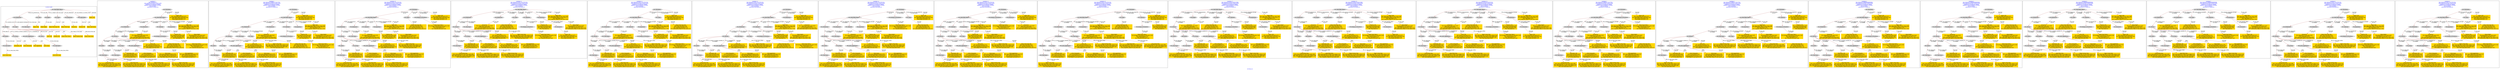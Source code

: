 digraph n0 {
fontcolor="blue"
remincross="true"
label="s02-dma.csv"
subgraph cluster_0 {
label="1-correct model"
n2[style="filled",color="white",fillcolor="lightgray",label="E12_Production1"];
n3[style="filled",color="white",fillcolor="lightgray",label="E21_Person1"];
n4[style="filled",color="white",fillcolor="lightgray",label="E55_Type2"];
n5[style="filled",color="white",fillcolor="lightgray",label="E52_Time-Span3"];
n6[style="filled",color="white",fillcolor="lightgray",label="E69_Death1"];
n7[style="filled",color="white",fillcolor="lightgray",label="E74_Group1"];
n8[style="filled",color="white",fillcolor="lightgray",label="E82_Actor_Appellation1"];
n9[style="filled",color="white",fillcolor="lightgray",label="E67_Birth1"];
n10[shape="plaintext",style="filled",fillcolor="gold",label="Artist URI"];
n11[style="filled",color="white",fillcolor="lightgray",label="E22_Man-Made_Object1"];
n12[style="filled",color="white",fillcolor="lightgray",label="E35_Title1"];
n13[style="filled",color="white",fillcolor="lightgray",label="E30_Right1"];
n14[style="filled",color="white",fillcolor="lightgray",label="E55_Type1"];
n15[style="filled",color="white",fillcolor="lightgray",label="E54_Dimension1"];
n16[style="filled",color="white",fillcolor="lightgray",label="E40_Legal_Body1"];
n17[shape="plaintext",style="filled",fillcolor="gold",label="Object_URI"];
n18[shape="plaintext",style="filled",fillcolor="gold",label="Object Rights"];
n19[shape="plaintext",style="filled",fillcolor="gold",label="Object Title"];
n20[shape="plaintext",style="filled",fillcolor="gold",label="Museum URI"];
n21[shape="plaintext",style="filled",fillcolor="gold",label="Object Link Source"];
n22[style="filled",color="white",fillcolor="lightgray",label="E52_Time-Span1"];
n23[shape="plaintext",style="filled",fillcolor="gold",label="Artist Birth Date"];
n24[style="filled",color="white",fillcolor="lightgray",label="E52_Time-Span2"];
n25[shape="plaintext",style="filled",fillcolor="gold",label="Artist Death Date"];
n26[shape="plaintext",style="filled",fillcolor="gold",label="Object Earliest Date"];
n27[shape="plaintext",style="filled",fillcolor="gold",label="Object Latest Date"];
n28[shape="plaintext",style="filled",fillcolor="gold",label="dimensions"];
n29[shape="plaintext",style="filled",fillcolor="gold",label="Object Work Type URI"];
n30[shape="plaintext",style="filled",fillcolor="gold",label="Object Work Type"];
n31[shape="plaintext",style="filled",fillcolor="gold",label="Medium URI"];
n32[shape="plaintext",style="filled",fillcolor="gold",label="Object Facet Value 1"];
n33[shape="plaintext",style="filled",fillcolor="gold",label="Nationality_URI"];
n34[shape="plaintext",style="filled",fillcolor="gold",label="Artist Nationality"];
n35[shape="plaintext",style="filled",fillcolor="gold",label="Artist Appellation"];
n36[shape="plaintext",style="filled",fillcolor="gold",label="Artist Name"];
}
subgraph cluster_1 {
label="candidate 0\nlink coherence:0.7\nnode coherence:0.6785714285714286\nconfidence:0.5033961921796658\nmapping score:0.4356558735836981\ncost:425.99937\n-precision:0.5-recall:0.44"
n38[style="filled",color="white",fillcolor="lightgray",label="E12_Production1"];
n39[style="filled",color="white",fillcolor="lightgray",label="E21_Person1"];
n40[style="filled",color="white",fillcolor="lightgray",label="E55_Type1"];
n41[style="filled",color="white",fillcolor="lightgray",label="E67_Birth1"];
n42[style="filled",color="white",fillcolor="lightgray",label="E69_Death1"];
n43[style="filled",color="white",fillcolor="lightgray",label="E74_Group1"];
n44[style="filled",color="white",fillcolor="lightgray",label="E82_Actor_Appellation1"];
n45[style="filled",color="white",fillcolor="lightgray",label="E22_Man-Made_Object1"];
n46[style="filled",color="white",fillcolor="lightgray",label="E54_Dimension1"];
n47[style="filled",color="white",fillcolor="lightgray",label="E57_Material1"];
n48[style="filled",color="white",fillcolor="lightgray",label="E8_Acquisition1"];
n49[style="filled",color="white",fillcolor="lightgray",label="E31_Document1"];
n50[style="filled",color="white",fillcolor="lightgray",label="E52_Time-Span1"];
n51[style="filled",color="white",fillcolor="lightgray",label="E52_Time-Span3"];
n52[style="filled",color="white",fillcolor="lightgray",label="E29_Design_or_Procedure1"];
n53[shape="plaintext",style="filled",fillcolor="gold",label="Artist URI\n[E21_Person,classLink,0.537]\n[E31_Document,classLink,0.26]\n[E82_Actor_Appellation,classLink,0.141]\n[E38_Image,classLink,0.062]"];
n54[shape="plaintext",style="filled",fillcolor="gold",label="dimensions\n[E54_Dimension,P3_has_note,0.845]\n[E55_Type,label,0.053]\n[E22_Man-Made_Object,classLink,0.053]\n[E22_Man-Made_Object,P3_has_note,0.049]"];
n55[shape="plaintext",style="filled",fillcolor="gold",label="Object Facet Value 1\n[E29_Design_or_Procedure,P3_has_note,0.346]\n[E57_Material,label,0.272]\n[E55_Type,label,0.213]\n[E57_Material,classLink,0.168]"];
n56[shape="plaintext",style="filled",fillcolor="gold",label="Artist Name\n[E82_Actor_Appellation,label,0.538]\n[E22_Man-Made_Object,classLink,0.16]\n[E8_Acquisition,P3_has_note,0.158]\n[E22_Man-Made_Object,P3_has_note,0.144]"];
n57[shape="plaintext",style="filled",fillcolor="gold",label="Artist Appellation\n[E82_Actor_Appellation,classLink,0.676]\n[E21_Person,classLink,0.181]\n[E31_Document,classLink,0.115]\n[E38_Image,classLink,0.027]"];
n58[shape="plaintext",style="filled",fillcolor="gold",label="Artist Death Date\n[E52_Time-Span,P82b_end_of_the_end,0.488]\n[E52_Time-Span,P82_at_some_time_within,0.319]\n[E52_Time-Span,P82a_begin_of_the_begin,0.107]\n[E52_Time-Span,label,0.087]"];
n59[shape="plaintext",style="filled",fillcolor="gold",label="Object Title\n[E22_Man-Made_Object,P3_has_note,0.306]\n[E73_Information_Object,P3_has_note,0.27]\n[E35_Title,label,0.225]\n[E33_Linguistic_Object,P3_has_note,0.199]"];
n60[shape="plaintext",style="filled",fillcolor="gold",label="Nationality_URI\n[E74_Group,classLink,0.644]\n[E55_Type,classLink,0.214]\n[E57_Material,classLink,0.113]\n[E74_Group,label,0.029]"];
n61[shape="plaintext",style="filled",fillcolor="gold",label="Artist Birth Date\n[E52_Time-Span,P82a_begin_of_the_begin,0.57]\n[E52_Time-Span,P82_at_some_time_within,0.309]\n[E52_Time-Span,P82b_end_of_the_end,0.061]\n[E33_Linguistic_Object,P3_has_note,0.06]"];
n62[shape="plaintext",style="filled",fillcolor="gold",label="Object Work Type URI\n[E55_Type,classLink,0.614]\n[E74_Group,classLink,0.197]\n[E57_Material,classLink,0.179]\n[E73_Information_Object,P3_has_note,0.01]"];
n63[shape="plaintext",style="filled",fillcolor="gold",label="Artist Nationality\n[E74_Group,label,0.543]\n[E74_Group,classLink,0.277]\n[E8_Acquisition,P3_has_note,0.106]\n[E30_Right,P3_has_note,0.074]"];
n64[shape="plaintext",style="filled",fillcolor="gold",label="Medium URI\n[E57_Material,classLink,0.406]\n[E55_Type,classLink,0.395]\n[E74_Group,classLink,0.199]\n[E55_Type,label,0.0]"];
n65[shape="plaintext",style="filled",fillcolor="gold",label="Object_URI\n[E31_Document,classLink,0.427]\n[E22_Man-Made_Object,classLink,0.346]\n[E21_Person,classLink,0.114]\n[E38_Image,classLink,0.113]"];
n66[shape="plaintext",style="filled",fillcolor="gold",label="Object Rights\n[E8_Acquisition,P3_has_note,0.442]\n[E30_Right,P3_has_note,0.337]\n[E22_Man-Made_Object,P3_has_note,0.113]\n[E73_Information_Object,P3_has_note,0.108]"];
n67[shape="plaintext",style="filled",fillcolor="gold",label="Object Earliest Date\n[E52_Time-Span,P82_at_some_time_within,0.34]\n[E52_Time-Span,P82a_begin_of_the_begin,0.313]\n[E52_Time-Span,P82b_end_of_the_end,0.246]\n[E52_Time-Span,label,0.101]"];
n68[shape="plaintext",style="filled",fillcolor="gold",label="Object Latest Date\n[E52_Time-Span,P82_at_some_time_within,0.332]\n[E52_Time-Span,P82a_begin_of_the_begin,0.307]\n[E52_Time-Span,P82b_end_of_the_end,0.268]\n[E52_Time-Span,label,0.093]"];
}
subgraph cluster_2 {
label="candidate 1\nlink coherence:0.6896551724137931\nnode coherence:0.6785714285714286\nconfidence:0.5033961921796658\nmapping score:0.4356558735836981\ncost:424.99939\n-precision:0.52-recall:0.44"
n70[style="filled",color="white",fillcolor="lightgray",label="E12_Production1"];
n71[style="filled",color="white",fillcolor="lightgray",label="E21_Person1"];
n72[style="filled",color="white",fillcolor="lightgray",label="E52_Time-Span2"];
n73[style="filled",color="white",fillcolor="lightgray",label="E55_Type1"];
n74[style="filled",color="white",fillcolor="lightgray",label="E67_Birth1"];
n75[style="filled",color="white",fillcolor="lightgray",label="E74_Group1"];
n76[style="filled",color="white",fillcolor="lightgray",label="E82_Actor_Appellation1"];
n77[style="filled",color="white",fillcolor="lightgray",label="E22_Man-Made_Object1"];
n78[style="filled",color="white",fillcolor="lightgray",label="E54_Dimension1"];
n79[style="filled",color="white",fillcolor="lightgray",label="E57_Material1"];
n80[style="filled",color="white",fillcolor="lightgray",label="E8_Acquisition1"];
n81[style="filled",color="white",fillcolor="lightgray",label="E31_Document1"];
n82[style="filled",color="white",fillcolor="lightgray",label="E52_Time-Span1"];
n83[style="filled",color="white",fillcolor="lightgray",label="E29_Design_or_Procedure1"];
n84[shape="plaintext",style="filled",fillcolor="gold",label="Artist URI\n[E21_Person,classLink,0.537]\n[E31_Document,classLink,0.26]\n[E82_Actor_Appellation,classLink,0.141]\n[E38_Image,classLink,0.062]"];
n85[shape="plaintext",style="filled",fillcolor="gold",label="dimensions\n[E54_Dimension,P3_has_note,0.845]\n[E55_Type,label,0.053]\n[E22_Man-Made_Object,classLink,0.053]\n[E22_Man-Made_Object,P3_has_note,0.049]"];
n86[shape="plaintext",style="filled",fillcolor="gold",label="Object Facet Value 1\n[E29_Design_or_Procedure,P3_has_note,0.346]\n[E57_Material,label,0.272]\n[E55_Type,label,0.213]\n[E57_Material,classLink,0.168]"];
n87[shape="plaintext",style="filled",fillcolor="gold",label="Artist Name\n[E82_Actor_Appellation,label,0.538]\n[E22_Man-Made_Object,classLink,0.16]\n[E8_Acquisition,P3_has_note,0.158]\n[E22_Man-Made_Object,P3_has_note,0.144]"];
n88[shape="plaintext",style="filled",fillcolor="gold",label="Artist Appellation\n[E82_Actor_Appellation,classLink,0.676]\n[E21_Person,classLink,0.181]\n[E31_Document,classLink,0.115]\n[E38_Image,classLink,0.027]"];
n89[shape="plaintext",style="filled",fillcolor="gold",label="Artist Death Date\n[E52_Time-Span,P82b_end_of_the_end,0.488]\n[E52_Time-Span,P82_at_some_time_within,0.319]\n[E52_Time-Span,P82a_begin_of_the_begin,0.107]\n[E52_Time-Span,label,0.087]"];
n90[shape="plaintext",style="filled",fillcolor="gold",label="Object Title\n[E22_Man-Made_Object,P3_has_note,0.306]\n[E73_Information_Object,P3_has_note,0.27]\n[E35_Title,label,0.225]\n[E33_Linguistic_Object,P3_has_note,0.199]"];
n91[shape="plaintext",style="filled",fillcolor="gold",label="Nationality_URI\n[E74_Group,classLink,0.644]\n[E55_Type,classLink,0.214]\n[E57_Material,classLink,0.113]\n[E74_Group,label,0.029]"];
n92[shape="plaintext",style="filled",fillcolor="gold",label="Object Latest Date\n[E52_Time-Span,P82_at_some_time_within,0.332]\n[E52_Time-Span,P82a_begin_of_the_begin,0.307]\n[E52_Time-Span,P82b_end_of_the_end,0.268]\n[E52_Time-Span,label,0.093]"];
n93[shape="plaintext",style="filled",fillcolor="gold",label="Artist Birth Date\n[E52_Time-Span,P82a_begin_of_the_begin,0.57]\n[E52_Time-Span,P82_at_some_time_within,0.309]\n[E52_Time-Span,P82b_end_of_the_end,0.061]\n[E33_Linguistic_Object,P3_has_note,0.06]"];
n94[shape="plaintext",style="filled",fillcolor="gold",label="Object Work Type URI\n[E55_Type,classLink,0.614]\n[E74_Group,classLink,0.197]\n[E57_Material,classLink,0.179]\n[E73_Information_Object,P3_has_note,0.01]"];
n95[shape="plaintext",style="filled",fillcolor="gold",label="Artist Nationality\n[E74_Group,label,0.543]\n[E74_Group,classLink,0.277]\n[E8_Acquisition,P3_has_note,0.106]\n[E30_Right,P3_has_note,0.074]"];
n96[shape="plaintext",style="filled",fillcolor="gold",label="Medium URI\n[E57_Material,classLink,0.406]\n[E55_Type,classLink,0.395]\n[E74_Group,classLink,0.199]\n[E55_Type,label,0.0]"];
n97[shape="plaintext",style="filled",fillcolor="gold",label="Object_URI\n[E31_Document,classLink,0.427]\n[E22_Man-Made_Object,classLink,0.346]\n[E21_Person,classLink,0.114]\n[E38_Image,classLink,0.113]"];
n98[shape="plaintext",style="filled",fillcolor="gold",label="Object Rights\n[E8_Acquisition,P3_has_note,0.442]\n[E30_Right,P3_has_note,0.337]\n[E22_Man-Made_Object,P3_has_note,0.113]\n[E73_Information_Object,P3_has_note,0.108]"];
n99[shape="plaintext",style="filled",fillcolor="gold",label="Object Earliest Date\n[E52_Time-Span,P82_at_some_time_within,0.34]\n[E52_Time-Span,P82a_begin_of_the_begin,0.313]\n[E52_Time-Span,P82b_end_of_the_end,0.246]\n[E52_Time-Span,label,0.101]"];
}
subgraph cluster_3 {
label="candidate 10\nlink coherence:0.6551724137931034\nnode coherence:0.6785714285714286\nconfidence:0.5033961921796658\nmapping score:0.4356558735836981\ncost:425.009442\n-precision:0.48-recall:0.41"
n101[style="filled",color="white",fillcolor="lightgray",label="E12_Production1"];
n102[style="filled",color="white",fillcolor="lightgray",label="E21_Person1"];
n103[style="filled",color="white",fillcolor="lightgray",label="E52_Time-Span2"];
n104[style="filled",color="white",fillcolor="lightgray",label="E67_Birth1"];
n105[style="filled",color="white",fillcolor="lightgray",label="E74_Group1"];
n106[style="filled",color="white",fillcolor="lightgray",label="E82_Actor_Appellation1"];
n107[style="filled",color="white",fillcolor="lightgray",label="E22_Man-Made_Object1"];
n108[style="filled",color="white",fillcolor="lightgray",label="E54_Dimension1"];
n109[style="filled",color="white",fillcolor="lightgray",label="E57_Material1"];
n110[style="filled",color="white",fillcolor="lightgray",label="E8_Acquisition1"];
n111[style="filled",color="white",fillcolor="lightgray",label="E31_Document1"];
n112[style="filled",color="white",fillcolor="lightgray",label="E55_Type1"];
n113[style="filled",color="white",fillcolor="lightgray",label="E52_Time-Span1"];
n114[style="filled",color="white",fillcolor="lightgray",label="E29_Design_or_Procedure1"];
n115[shape="plaintext",style="filled",fillcolor="gold",label="Artist URI\n[E21_Person,classLink,0.537]\n[E31_Document,classLink,0.26]\n[E82_Actor_Appellation,classLink,0.141]\n[E38_Image,classLink,0.062]"];
n116[shape="plaintext",style="filled",fillcolor="gold",label="dimensions\n[E54_Dimension,P3_has_note,0.845]\n[E55_Type,label,0.053]\n[E22_Man-Made_Object,classLink,0.053]\n[E22_Man-Made_Object,P3_has_note,0.049]"];
n117[shape="plaintext",style="filled",fillcolor="gold",label="Object Facet Value 1\n[E29_Design_or_Procedure,P3_has_note,0.346]\n[E57_Material,label,0.272]\n[E55_Type,label,0.213]\n[E57_Material,classLink,0.168]"];
n118[shape="plaintext",style="filled",fillcolor="gold",label="Artist Name\n[E82_Actor_Appellation,label,0.538]\n[E22_Man-Made_Object,classLink,0.16]\n[E8_Acquisition,P3_has_note,0.158]\n[E22_Man-Made_Object,P3_has_note,0.144]"];
n119[shape="plaintext",style="filled",fillcolor="gold",label="Artist Appellation\n[E82_Actor_Appellation,classLink,0.676]\n[E21_Person,classLink,0.181]\n[E31_Document,classLink,0.115]\n[E38_Image,classLink,0.027]"];
n120[shape="plaintext",style="filled",fillcolor="gold",label="Artist Death Date\n[E52_Time-Span,P82b_end_of_the_end,0.488]\n[E52_Time-Span,P82_at_some_time_within,0.319]\n[E52_Time-Span,P82a_begin_of_the_begin,0.107]\n[E52_Time-Span,label,0.087]"];
n121[shape="plaintext",style="filled",fillcolor="gold",label="Object Title\n[E22_Man-Made_Object,P3_has_note,0.306]\n[E73_Information_Object,P3_has_note,0.27]\n[E35_Title,label,0.225]\n[E33_Linguistic_Object,P3_has_note,0.199]"];
n122[shape="plaintext",style="filled",fillcolor="gold",label="Nationality_URI\n[E74_Group,classLink,0.644]\n[E55_Type,classLink,0.214]\n[E57_Material,classLink,0.113]\n[E74_Group,label,0.029]"];
n123[shape="plaintext",style="filled",fillcolor="gold",label="Object Latest Date\n[E52_Time-Span,P82_at_some_time_within,0.332]\n[E52_Time-Span,P82a_begin_of_the_begin,0.307]\n[E52_Time-Span,P82b_end_of_the_end,0.268]\n[E52_Time-Span,label,0.093]"];
n124[shape="plaintext",style="filled",fillcolor="gold",label="Artist Birth Date\n[E52_Time-Span,P82a_begin_of_the_begin,0.57]\n[E52_Time-Span,P82_at_some_time_within,0.309]\n[E52_Time-Span,P82b_end_of_the_end,0.061]\n[E33_Linguistic_Object,P3_has_note,0.06]"];
n125[shape="plaintext",style="filled",fillcolor="gold",label="Object Work Type URI\n[E55_Type,classLink,0.614]\n[E74_Group,classLink,0.197]\n[E57_Material,classLink,0.179]\n[E73_Information_Object,P3_has_note,0.01]"];
n126[shape="plaintext",style="filled",fillcolor="gold",label="Artist Nationality\n[E74_Group,label,0.543]\n[E74_Group,classLink,0.277]\n[E8_Acquisition,P3_has_note,0.106]\n[E30_Right,P3_has_note,0.074]"];
n127[shape="plaintext",style="filled",fillcolor="gold",label="Medium URI\n[E57_Material,classLink,0.406]\n[E55_Type,classLink,0.395]\n[E74_Group,classLink,0.199]\n[E55_Type,label,0.0]"];
n128[shape="plaintext",style="filled",fillcolor="gold",label="Object_URI\n[E31_Document,classLink,0.427]\n[E22_Man-Made_Object,classLink,0.346]\n[E21_Person,classLink,0.114]\n[E38_Image,classLink,0.113]"];
n129[shape="plaintext",style="filled",fillcolor="gold",label="Object Rights\n[E8_Acquisition,P3_has_note,0.442]\n[E30_Right,P3_has_note,0.337]\n[E22_Man-Made_Object,P3_has_note,0.113]\n[E73_Information_Object,P3_has_note,0.108]"];
n130[shape="plaintext",style="filled",fillcolor="gold",label="Object Earliest Date\n[E52_Time-Span,P82_at_some_time_within,0.34]\n[E52_Time-Span,P82a_begin_of_the_begin,0.313]\n[E52_Time-Span,P82b_end_of_the_end,0.246]\n[E52_Time-Span,label,0.101]"];
}
subgraph cluster_4 {
label="candidate 11\nlink coherence:0.6551724137931034\nnode coherence:0.6785714285714286\nconfidence:0.5033961921796658\nmapping score:0.4356558735836981\ncost:524.009432\n-precision:0.48-recall:0.41"
n132[style="filled",color="white",fillcolor="lightgray",label="E12_Production1"];
n133[style="filled",color="white",fillcolor="lightgray",label="E21_Person1"];
n134[style="filled",color="white",fillcolor="lightgray",label="E52_Time-Span2"];
n135[style="filled",color="white",fillcolor="lightgray",label="E67_Birth1"];
n136[style="filled",color="white",fillcolor="lightgray",label="E74_Group1"];
n137[style="filled",color="white",fillcolor="lightgray",label="E82_Actor_Appellation1"];
n138[style="filled",color="white",fillcolor="lightgray",label="E22_Man-Made_Object1"];
n139[style="filled",color="white",fillcolor="lightgray",label="E54_Dimension1"];
n140[style="filled",color="white",fillcolor="lightgray",label="E55_Type2"];
n141[style="filled",color="white",fillcolor="lightgray",label="E57_Material1"];
n142[style="filled",color="white",fillcolor="lightgray",label="E8_Acquisition1"];
n143[style="filled",color="white",fillcolor="lightgray",label="E52_Time-Span1"];
n144[style="filled",color="white",fillcolor="lightgray",label="E29_Design_or_Procedure1"];
n145[style="filled",color="white",fillcolor="lightgray",label="E31_Document1"];
n146[shape="plaintext",style="filled",fillcolor="gold",label="Artist URI\n[E21_Person,classLink,0.537]\n[E31_Document,classLink,0.26]\n[E82_Actor_Appellation,classLink,0.141]\n[E38_Image,classLink,0.062]"];
n147[shape="plaintext",style="filled",fillcolor="gold",label="dimensions\n[E54_Dimension,P3_has_note,0.845]\n[E55_Type,label,0.053]\n[E22_Man-Made_Object,classLink,0.053]\n[E22_Man-Made_Object,P3_has_note,0.049]"];
n148[shape="plaintext",style="filled",fillcolor="gold",label="Object Facet Value 1\n[E29_Design_or_Procedure,P3_has_note,0.346]\n[E57_Material,label,0.272]\n[E55_Type,label,0.213]\n[E57_Material,classLink,0.168]"];
n149[shape="plaintext",style="filled",fillcolor="gold",label="Object Work Type URI\n[E55_Type,classLink,0.614]\n[E74_Group,classLink,0.197]\n[E57_Material,classLink,0.179]\n[E73_Information_Object,P3_has_note,0.01]"];
n150[shape="plaintext",style="filled",fillcolor="gold",label="Artist Name\n[E82_Actor_Appellation,label,0.538]\n[E22_Man-Made_Object,classLink,0.16]\n[E8_Acquisition,P3_has_note,0.158]\n[E22_Man-Made_Object,P3_has_note,0.144]"];
n151[shape="plaintext",style="filled",fillcolor="gold",label="Artist Appellation\n[E82_Actor_Appellation,classLink,0.676]\n[E21_Person,classLink,0.181]\n[E31_Document,classLink,0.115]\n[E38_Image,classLink,0.027]"];
n152[shape="plaintext",style="filled",fillcolor="gold",label="Artist Death Date\n[E52_Time-Span,P82b_end_of_the_end,0.488]\n[E52_Time-Span,P82_at_some_time_within,0.319]\n[E52_Time-Span,P82a_begin_of_the_begin,0.107]\n[E52_Time-Span,label,0.087]"];
n153[shape="plaintext",style="filled",fillcolor="gold",label="Object Title\n[E22_Man-Made_Object,P3_has_note,0.306]\n[E73_Information_Object,P3_has_note,0.27]\n[E35_Title,label,0.225]\n[E33_Linguistic_Object,P3_has_note,0.199]"];
n154[shape="plaintext",style="filled",fillcolor="gold",label="Nationality_URI\n[E74_Group,classLink,0.644]\n[E55_Type,classLink,0.214]\n[E57_Material,classLink,0.113]\n[E74_Group,label,0.029]"];
n155[shape="plaintext",style="filled",fillcolor="gold",label="Object Latest Date\n[E52_Time-Span,P82_at_some_time_within,0.332]\n[E52_Time-Span,P82a_begin_of_the_begin,0.307]\n[E52_Time-Span,P82b_end_of_the_end,0.268]\n[E52_Time-Span,label,0.093]"];
n156[shape="plaintext",style="filled",fillcolor="gold",label="Artist Birth Date\n[E52_Time-Span,P82a_begin_of_the_begin,0.57]\n[E52_Time-Span,P82_at_some_time_within,0.309]\n[E52_Time-Span,P82b_end_of_the_end,0.061]\n[E33_Linguistic_Object,P3_has_note,0.06]"];
n157[shape="plaintext",style="filled",fillcolor="gold",label="Artist Nationality\n[E74_Group,label,0.543]\n[E74_Group,classLink,0.277]\n[E8_Acquisition,P3_has_note,0.106]\n[E30_Right,P3_has_note,0.074]"];
n158[shape="plaintext",style="filled",fillcolor="gold",label="Medium URI\n[E57_Material,classLink,0.406]\n[E55_Type,classLink,0.395]\n[E74_Group,classLink,0.199]\n[E55_Type,label,0.0]"];
n159[shape="plaintext",style="filled",fillcolor="gold",label="Object_URI\n[E31_Document,classLink,0.427]\n[E22_Man-Made_Object,classLink,0.346]\n[E21_Person,classLink,0.114]\n[E38_Image,classLink,0.113]"];
n160[shape="plaintext",style="filled",fillcolor="gold",label="Object Rights\n[E8_Acquisition,P3_has_note,0.442]\n[E30_Right,P3_has_note,0.337]\n[E22_Man-Made_Object,P3_has_note,0.113]\n[E73_Information_Object,P3_has_note,0.108]"];
n161[shape="plaintext",style="filled",fillcolor="gold",label="Object Earliest Date\n[E52_Time-Span,P82_at_some_time_within,0.34]\n[E52_Time-Span,P82a_begin_of_the_begin,0.313]\n[E52_Time-Span,P82b_end_of_the_end,0.246]\n[E52_Time-Span,label,0.101]"];
}
subgraph cluster_5 {
label="candidate 12\nlink coherence:0.6551724137931034\nnode coherence:0.6785714285714286\nconfidence:0.5033961921796658\nmapping score:0.4356558735836981\ncost:524.009442\n-precision:0.48-recall:0.41"
n163[style="filled",color="white",fillcolor="lightgray",label="E12_Production1"];
n164[style="filled",color="white",fillcolor="lightgray",label="E21_Person1"];
n165[style="filled",color="white",fillcolor="lightgray",label="E52_Time-Span2"];
n166[style="filled",color="white",fillcolor="lightgray",label="E67_Birth1"];
n167[style="filled",color="white",fillcolor="lightgray",label="E74_Group1"];
n168[style="filled",color="white",fillcolor="lightgray",label="E82_Actor_Appellation1"];
n169[style="filled",color="white",fillcolor="lightgray",label="E22_Man-Made_Object1"];
n170[style="filled",color="white",fillcolor="lightgray",label="E54_Dimension1"];
n171[style="filled",color="white",fillcolor="lightgray",label="E57_Material1"];
n172[style="filled",color="white",fillcolor="lightgray",label="E8_Acquisition1"];
n173[style="filled",color="white",fillcolor="lightgray",label="E31_Document1"];
n174[style="filled",color="white",fillcolor="lightgray",label="E52_Time-Span1"];
n175[style="filled",color="white",fillcolor="lightgray",label="E55_Type1"];
n176[style="filled",color="white",fillcolor="lightgray",label="E29_Design_or_Procedure1"];
n177[shape="plaintext",style="filled",fillcolor="gold",label="Artist URI\n[E21_Person,classLink,0.537]\n[E31_Document,classLink,0.26]\n[E82_Actor_Appellation,classLink,0.141]\n[E38_Image,classLink,0.062]"];
n178[shape="plaintext",style="filled",fillcolor="gold",label="dimensions\n[E54_Dimension,P3_has_note,0.845]\n[E55_Type,label,0.053]\n[E22_Man-Made_Object,classLink,0.053]\n[E22_Man-Made_Object,P3_has_note,0.049]"];
n179[shape="plaintext",style="filled",fillcolor="gold",label="Object Facet Value 1\n[E29_Design_or_Procedure,P3_has_note,0.346]\n[E57_Material,label,0.272]\n[E55_Type,label,0.213]\n[E57_Material,classLink,0.168]"];
n180[shape="plaintext",style="filled",fillcolor="gold",label="Artist Name\n[E82_Actor_Appellation,label,0.538]\n[E22_Man-Made_Object,classLink,0.16]\n[E8_Acquisition,P3_has_note,0.158]\n[E22_Man-Made_Object,P3_has_note,0.144]"];
n181[shape="plaintext",style="filled",fillcolor="gold",label="Artist Appellation\n[E82_Actor_Appellation,classLink,0.676]\n[E21_Person,classLink,0.181]\n[E31_Document,classLink,0.115]\n[E38_Image,classLink,0.027]"];
n182[shape="plaintext",style="filled",fillcolor="gold",label="Artist Death Date\n[E52_Time-Span,P82b_end_of_the_end,0.488]\n[E52_Time-Span,P82_at_some_time_within,0.319]\n[E52_Time-Span,P82a_begin_of_the_begin,0.107]\n[E52_Time-Span,label,0.087]"];
n183[shape="plaintext",style="filled",fillcolor="gold",label="Object Title\n[E22_Man-Made_Object,P3_has_note,0.306]\n[E73_Information_Object,P3_has_note,0.27]\n[E35_Title,label,0.225]\n[E33_Linguistic_Object,P3_has_note,0.199]"];
n184[shape="plaintext",style="filled",fillcolor="gold",label="Nationality_URI\n[E74_Group,classLink,0.644]\n[E55_Type,classLink,0.214]\n[E57_Material,classLink,0.113]\n[E74_Group,label,0.029]"];
n185[shape="plaintext",style="filled",fillcolor="gold",label="Object Latest Date\n[E52_Time-Span,P82_at_some_time_within,0.332]\n[E52_Time-Span,P82a_begin_of_the_begin,0.307]\n[E52_Time-Span,P82b_end_of_the_end,0.268]\n[E52_Time-Span,label,0.093]"];
n186[shape="plaintext",style="filled",fillcolor="gold",label="Artist Birth Date\n[E52_Time-Span,P82a_begin_of_the_begin,0.57]\n[E52_Time-Span,P82_at_some_time_within,0.309]\n[E52_Time-Span,P82b_end_of_the_end,0.061]\n[E33_Linguistic_Object,P3_has_note,0.06]"];
n187[shape="plaintext",style="filled",fillcolor="gold",label="Object Work Type URI\n[E55_Type,classLink,0.614]\n[E74_Group,classLink,0.197]\n[E57_Material,classLink,0.179]\n[E73_Information_Object,P3_has_note,0.01]"];
n188[shape="plaintext",style="filled",fillcolor="gold",label="Artist Nationality\n[E74_Group,label,0.543]\n[E74_Group,classLink,0.277]\n[E8_Acquisition,P3_has_note,0.106]\n[E30_Right,P3_has_note,0.074]"];
n189[shape="plaintext",style="filled",fillcolor="gold",label="Medium URI\n[E57_Material,classLink,0.406]\n[E55_Type,classLink,0.395]\n[E74_Group,classLink,0.199]\n[E55_Type,label,0.0]"];
n190[shape="plaintext",style="filled",fillcolor="gold",label="Object_URI\n[E31_Document,classLink,0.427]\n[E22_Man-Made_Object,classLink,0.346]\n[E21_Person,classLink,0.114]\n[E38_Image,classLink,0.113]"];
n191[shape="plaintext",style="filled",fillcolor="gold",label="Object Rights\n[E8_Acquisition,P3_has_note,0.442]\n[E30_Right,P3_has_note,0.337]\n[E22_Man-Made_Object,P3_has_note,0.113]\n[E73_Information_Object,P3_has_note,0.108]"];
n192[shape="plaintext",style="filled",fillcolor="gold",label="Object Earliest Date\n[E52_Time-Span,P82_at_some_time_within,0.34]\n[E52_Time-Span,P82a_begin_of_the_begin,0.313]\n[E52_Time-Span,P82b_end_of_the_end,0.246]\n[E52_Time-Span,label,0.101]"];
}
subgraph cluster_6 {
label="candidate 13\nlink coherence:0.6551724137931034\nnode coherence:0.6785714285714286\nconfidence:0.5033961921796658\nmapping score:0.4356558735836981\ncost:524.009462\n-precision:0.48-recall:0.41"
n194[style="filled",color="white",fillcolor="lightgray",label="E12_Production1"];
n195[style="filled",color="white",fillcolor="lightgray",label="E21_Person1"];
n196[style="filled",color="white",fillcolor="lightgray",label="E52_Time-Span2"];
n197[style="filled",color="white",fillcolor="lightgray",label="E55_Type1"];
n198[style="filled",color="white",fillcolor="lightgray",label="E67_Birth1"];
n199[style="filled",color="white",fillcolor="lightgray",label="E74_Group1"];
n200[style="filled",color="white",fillcolor="lightgray",label="E82_Actor_Appellation1"];
n201[style="filled",color="white",fillcolor="lightgray",label="E22_Man-Made_Object1"];
n202[style="filled",color="white",fillcolor="lightgray",label="E57_Material1"];
n203[style="filled",color="white",fillcolor="lightgray",label="E8_Acquisition1"];
n204[style="filled",color="white",fillcolor="lightgray",label="E31_Document1"];
n205[style="filled",color="white",fillcolor="lightgray",label="E52_Time-Span1"];
n206[style="filled",color="white",fillcolor="lightgray",label="E54_Dimension1"];
n207[style="filled",color="white",fillcolor="lightgray",label="E29_Design_or_Procedure1"];
n208[shape="plaintext",style="filled",fillcolor="gold",label="Artist URI\n[E21_Person,classLink,0.537]\n[E31_Document,classLink,0.26]\n[E82_Actor_Appellation,classLink,0.141]\n[E38_Image,classLink,0.062]"];
n209[shape="plaintext",style="filled",fillcolor="gold",label="dimensions\n[E54_Dimension,P3_has_note,0.845]\n[E55_Type,label,0.053]\n[E22_Man-Made_Object,classLink,0.053]\n[E22_Man-Made_Object,P3_has_note,0.049]"];
n210[shape="plaintext",style="filled",fillcolor="gold",label="Object Facet Value 1\n[E29_Design_or_Procedure,P3_has_note,0.346]\n[E57_Material,label,0.272]\n[E55_Type,label,0.213]\n[E57_Material,classLink,0.168]"];
n211[shape="plaintext",style="filled",fillcolor="gold",label="Artist Name\n[E82_Actor_Appellation,label,0.538]\n[E22_Man-Made_Object,classLink,0.16]\n[E8_Acquisition,P3_has_note,0.158]\n[E22_Man-Made_Object,P3_has_note,0.144]"];
n212[shape="plaintext",style="filled",fillcolor="gold",label="Artist Appellation\n[E82_Actor_Appellation,classLink,0.676]\n[E21_Person,classLink,0.181]\n[E31_Document,classLink,0.115]\n[E38_Image,classLink,0.027]"];
n213[shape="plaintext",style="filled",fillcolor="gold",label="Artist Death Date\n[E52_Time-Span,P82b_end_of_the_end,0.488]\n[E52_Time-Span,P82_at_some_time_within,0.319]\n[E52_Time-Span,P82a_begin_of_the_begin,0.107]\n[E52_Time-Span,label,0.087]"];
n214[shape="plaintext",style="filled",fillcolor="gold",label="Object Title\n[E22_Man-Made_Object,P3_has_note,0.306]\n[E73_Information_Object,P3_has_note,0.27]\n[E35_Title,label,0.225]\n[E33_Linguistic_Object,P3_has_note,0.199]"];
n215[shape="plaintext",style="filled",fillcolor="gold",label="Nationality_URI\n[E74_Group,classLink,0.644]\n[E55_Type,classLink,0.214]\n[E57_Material,classLink,0.113]\n[E74_Group,label,0.029]"];
n216[shape="plaintext",style="filled",fillcolor="gold",label="Object Latest Date\n[E52_Time-Span,P82_at_some_time_within,0.332]\n[E52_Time-Span,P82a_begin_of_the_begin,0.307]\n[E52_Time-Span,P82b_end_of_the_end,0.268]\n[E52_Time-Span,label,0.093]"];
n217[shape="plaintext",style="filled",fillcolor="gold",label="Artist Birth Date\n[E52_Time-Span,P82a_begin_of_the_begin,0.57]\n[E52_Time-Span,P82_at_some_time_within,0.309]\n[E52_Time-Span,P82b_end_of_the_end,0.061]\n[E33_Linguistic_Object,P3_has_note,0.06]"];
n218[shape="plaintext",style="filled",fillcolor="gold",label="Object Work Type URI\n[E55_Type,classLink,0.614]\n[E74_Group,classLink,0.197]\n[E57_Material,classLink,0.179]\n[E73_Information_Object,P3_has_note,0.01]"];
n219[shape="plaintext",style="filled",fillcolor="gold",label="Artist Nationality\n[E74_Group,label,0.543]\n[E74_Group,classLink,0.277]\n[E8_Acquisition,P3_has_note,0.106]\n[E30_Right,P3_has_note,0.074]"];
n220[shape="plaintext",style="filled",fillcolor="gold",label="Medium URI\n[E57_Material,classLink,0.406]\n[E55_Type,classLink,0.395]\n[E74_Group,classLink,0.199]\n[E55_Type,label,0.0]"];
n221[shape="plaintext",style="filled",fillcolor="gold",label="Object_URI\n[E31_Document,classLink,0.427]\n[E22_Man-Made_Object,classLink,0.346]\n[E21_Person,classLink,0.114]\n[E38_Image,classLink,0.113]"];
n222[shape="plaintext",style="filled",fillcolor="gold",label="Object Rights\n[E8_Acquisition,P3_has_note,0.442]\n[E30_Right,P3_has_note,0.337]\n[E22_Man-Made_Object,P3_has_note,0.113]\n[E73_Information_Object,P3_has_note,0.108]"];
n223[shape="plaintext",style="filled",fillcolor="gold",label="Object Earliest Date\n[E52_Time-Span,P82_at_some_time_within,0.34]\n[E52_Time-Span,P82a_begin_of_the_begin,0.313]\n[E52_Time-Span,P82b_end_of_the_end,0.246]\n[E52_Time-Span,label,0.101]"];
}
subgraph cluster_7 {
label="candidate 14\nlink coherence:0.6551724137931034\nnode coherence:0.6785714285714286\nconfidence:0.5033961921796658\nmapping score:0.4356558735836981\ncost:524.019444\n-precision:0.48-recall:0.41"
n225[style="filled",color="white",fillcolor="lightgray",label="E12_Production1"];
n226[style="filled",color="white",fillcolor="lightgray",label="E21_Person1"];
n227[style="filled",color="white",fillcolor="lightgray",label="E52_Time-Span2"];
n228[style="filled",color="white",fillcolor="lightgray",label="E67_Birth1"];
n229[style="filled",color="white",fillcolor="lightgray",label="E74_Group1"];
n230[style="filled",color="white",fillcolor="lightgray",label="E82_Actor_Appellation1"];
n231[style="filled",color="white",fillcolor="lightgray",label="E22_Man-Made_Object1"];
n232[style="filled",color="white",fillcolor="lightgray",label="E54_Dimension1"];
n233[style="filled",color="white",fillcolor="lightgray",label="E57_Material1"];
n234[style="filled",color="white",fillcolor="lightgray",label="E8_Acquisition1"];
n235[style="filled",color="white",fillcolor="lightgray",label="E31_Document1"];
n236[style="filled",color="white",fillcolor="lightgray",label="E52_Time-Span1"];
n237[style="filled",color="white",fillcolor="lightgray",label="E29_Design_or_Procedure1"];
n238[style="filled",color="white",fillcolor="lightgray",label="E55_Type1"];
n239[shape="plaintext",style="filled",fillcolor="gold",label="Artist URI\n[E21_Person,classLink,0.537]\n[E31_Document,classLink,0.26]\n[E82_Actor_Appellation,classLink,0.141]\n[E38_Image,classLink,0.062]"];
n240[shape="plaintext",style="filled",fillcolor="gold",label="dimensions\n[E54_Dimension,P3_has_note,0.845]\n[E55_Type,label,0.053]\n[E22_Man-Made_Object,classLink,0.053]\n[E22_Man-Made_Object,P3_has_note,0.049]"];
n241[shape="plaintext",style="filled",fillcolor="gold",label="Object Facet Value 1\n[E29_Design_or_Procedure,P3_has_note,0.346]\n[E57_Material,label,0.272]\n[E55_Type,label,0.213]\n[E57_Material,classLink,0.168]"];
n242[shape="plaintext",style="filled",fillcolor="gold",label="Artist Name\n[E82_Actor_Appellation,label,0.538]\n[E22_Man-Made_Object,classLink,0.16]\n[E8_Acquisition,P3_has_note,0.158]\n[E22_Man-Made_Object,P3_has_note,0.144]"];
n243[shape="plaintext",style="filled",fillcolor="gold",label="Artist Appellation\n[E82_Actor_Appellation,classLink,0.676]\n[E21_Person,classLink,0.181]\n[E31_Document,classLink,0.115]\n[E38_Image,classLink,0.027]"];
n244[shape="plaintext",style="filled",fillcolor="gold",label="Artist Death Date\n[E52_Time-Span,P82b_end_of_the_end,0.488]\n[E52_Time-Span,P82_at_some_time_within,0.319]\n[E52_Time-Span,P82a_begin_of_the_begin,0.107]\n[E52_Time-Span,label,0.087]"];
n245[shape="plaintext",style="filled",fillcolor="gold",label="Object Title\n[E22_Man-Made_Object,P3_has_note,0.306]\n[E73_Information_Object,P3_has_note,0.27]\n[E35_Title,label,0.225]\n[E33_Linguistic_Object,P3_has_note,0.199]"];
n246[shape="plaintext",style="filled",fillcolor="gold",label="Nationality_URI\n[E74_Group,classLink,0.644]\n[E55_Type,classLink,0.214]\n[E57_Material,classLink,0.113]\n[E74_Group,label,0.029]"];
n247[shape="plaintext",style="filled",fillcolor="gold",label="Object Latest Date\n[E52_Time-Span,P82_at_some_time_within,0.332]\n[E52_Time-Span,P82a_begin_of_the_begin,0.307]\n[E52_Time-Span,P82b_end_of_the_end,0.268]\n[E52_Time-Span,label,0.093]"];
n248[shape="plaintext",style="filled",fillcolor="gold",label="Artist Birth Date\n[E52_Time-Span,P82a_begin_of_the_begin,0.57]\n[E52_Time-Span,P82_at_some_time_within,0.309]\n[E52_Time-Span,P82b_end_of_the_end,0.061]\n[E33_Linguistic_Object,P3_has_note,0.06]"];
n249[shape="plaintext",style="filled",fillcolor="gold",label="Object Work Type URI\n[E55_Type,classLink,0.614]\n[E74_Group,classLink,0.197]\n[E57_Material,classLink,0.179]\n[E73_Information_Object,P3_has_note,0.01]"];
n250[shape="plaintext",style="filled",fillcolor="gold",label="Artist Nationality\n[E74_Group,label,0.543]\n[E74_Group,classLink,0.277]\n[E8_Acquisition,P3_has_note,0.106]\n[E30_Right,P3_has_note,0.074]"];
n251[shape="plaintext",style="filled",fillcolor="gold",label="Medium URI\n[E57_Material,classLink,0.406]\n[E55_Type,classLink,0.395]\n[E74_Group,classLink,0.199]\n[E55_Type,label,0.0]"];
n252[shape="plaintext",style="filled",fillcolor="gold",label="Object_URI\n[E31_Document,classLink,0.427]\n[E22_Man-Made_Object,classLink,0.346]\n[E21_Person,classLink,0.114]\n[E38_Image,classLink,0.113]"];
n253[shape="plaintext",style="filled",fillcolor="gold",label="Object Rights\n[E8_Acquisition,P3_has_note,0.442]\n[E30_Right,P3_has_note,0.337]\n[E22_Man-Made_Object,P3_has_note,0.113]\n[E73_Information_Object,P3_has_note,0.108]"];
n254[shape="plaintext",style="filled",fillcolor="gold",label="Object Earliest Date\n[E52_Time-Span,P82_at_some_time_within,0.34]\n[E52_Time-Span,P82a_begin_of_the_begin,0.313]\n[E52_Time-Span,P82b_end_of_the_end,0.246]\n[E52_Time-Span,label,0.101]"];
}
subgraph cluster_8 {
label="candidate 15\nlink coherence:0.6551724137931034\nnode coherence:0.6785714285714286\nconfidence:0.5033961921796658\nmapping score:0.4356558735836981\ncost:524.019464\n-precision:0.48-recall:0.41"
n256[style="filled",color="white",fillcolor="lightgray",label="E12_Production1"];
n257[style="filled",color="white",fillcolor="lightgray",label="E21_Person1"];
n258[style="filled",color="white",fillcolor="lightgray",label="E52_Time-Span2"];
n259[style="filled",color="white",fillcolor="lightgray",label="E55_Type1"];
n260[style="filled",color="white",fillcolor="lightgray",label="E67_Birth1"];
n261[style="filled",color="white",fillcolor="lightgray",label="E74_Group1"];
n262[style="filled",color="white",fillcolor="lightgray",label="E82_Actor_Appellation1"];
n263[style="filled",color="white",fillcolor="lightgray",label="E22_Man-Made_Object1"];
n264[style="filled",color="white",fillcolor="lightgray",label="E57_Material1"];
n265[style="filled",color="white",fillcolor="lightgray",label="E8_Acquisition1"];
n266[style="filled",color="white",fillcolor="lightgray",label="E31_Document1"];
n267[style="filled",color="white",fillcolor="lightgray",label="E52_Time-Span1"];
n268[style="filled",color="white",fillcolor="lightgray",label="E29_Design_or_Procedure1"];
n269[style="filled",color="white",fillcolor="lightgray",label="E54_Dimension1"];
n270[shape="plaintext",style="filled",fillcolor="gold",label="Artist URI\n[E21_Person,classLink,0.537]\n[E31_Document,classLink,0.26]\n[E82_Actor_Appellation,classLink,0.141]\n[E38_Image,classLink,0.062]"];
n271[shape="plaintext",style="filled",fillcolor="gold",label="dimensions\n[E54_Dimension,P3_has_note,0.845]\n[E55_Type,label,0.053]\n[E22_Man-Made_Object,classLink,0.053]\n[E22_Man-Made_Object,P3_has_note,0.049]"];
n272[shape="plaintext",style="filled",fillcolor="gold",label="Object Facet Value 1\n[E29_Design_or_Procedure,P3_has_note,0.346]\n[E57_Material,label,0.272]\n[E55_Type,label,0.213]\n[E57_Material,classLink,0.168]"];
n273[shape="plaintext",style="filled",fillcolor="gold",label="Artist Name\n[E82_Actor_Appellation,label,0.538]\n[E22_Man-Made_Object,classLink,0.16]\n[E8_Acquisition,P3_has_note,0.158]\n[E22_Man-Made_Object,P3_has_note,0.144]"];
n274[shape="plaintext",style="filled",fillcolor="gold",label="Artist Appellation\n[E82_Actor_Appellation,classLink,0.676]\n[E21_Person,classLink,0.181]\n[E31_Document,classLink,0.115]\n[E38_Image,classLink,0.027]"];
n275[shape="plaintext",style="filled",fillcolor="gold",label="Artist Death Date\n[E52_Time-Span,P82b_end_of_the_end,0.488]\n[E52_Time-Span,P82_at_some_time_within,0.319]\n[E52_Time-Span,P82a_begin_of_the_begin,0.107]\n[E52_Time-Span,label,0.087]"];
n276[shape="plaintext",style="filled",fillcolor="gold",label="Object Title\n[E22_Man-Made_Object,P3_has_note,0.306]\n[E73_Information_Object,P3_has_note,0.27]\n[E35_Title,label,0.225]\n[E33_Linguistic_Object,P3_has_note,0.199]"];
n277[shape="plaintext",style="filled",fillcolor="gold",label="Nationality_URI\n[E74_Group,classLink,0.644]\n[E55_Type,classLink,0.214]\n[E57_Material,classLink,0.113]\n[E74_Group,label,0.029]"];
n278[shape="plaintext",style="filled",fillcolor="gold",label="Object Latest Date\n[E52_Time-Span,P82_at_some_time_within,0.332]\n[E52_Time-Span,P82a_begin_of_the_begin,0.307]\n[E52_Time-Span,P82b_end_of_the_end,0.268]\n[E52_Time-Span,label,0.093]"];
n279[shape="plaintext",style="filled",fillcolor="gold",label="Artist Birth Date\n[E52_Time-Span,P82a_begin_of_the_begin,0.57]\n[E52_Time-Span,P82_at_some_time_within,0.309]\n[E52_Time-Span,P82b_end_of_the_end,0.061]\n[E33_Linguistic_Object,P3_has_note,0.06]"];
n280[shape="plaintext",style="filled",fillcolor="gold",label="Object Work Type URI\n[E55_Type,classLink,0.614]\n[E74_Group,classLink,0.197]\n[E57_Material,classLink,0.179]\n[E73_Information_Object,P3_has_note,0.01]"];
n281[shape="plaintext",style="filled",fillcolor="gold",label="Artist Nationality\n[E74_Group,label,0.543]\n[E74_Group,classLink,0.277]\n[E8_Acquisition,P3_has_note,0.106]\n[E30_Right,P3_has_note,0.074]"];
n282[shape="plaintext",style="filled",fillcolor="gold",label="Medium URI\n[E57_Material,classLink,0.406]\n[E55_Type,classLink,0.395]\n[E74_Group,classLink,0.199]\n[E55_Type,label,0.0]"];
n283[shape="plaintext",style="filled",fillcolor="gold",label="Object_URI\n[E31_Document,classLink,0.427]\n[E22_Man-Made_Object,classLink,0.346]\n[E21_Person,classLink,0.114]\n[E38_Image,classLink,0.113]"];
n284[shape="plaintext",style="filled",fillcolor="gold",label="Object Rights\n[E8_Acquisition,P3_has_note,0.442]\n[E30_Right,P3_has_note,0.337]\n[E22_Man-Made_Object,P3_has_note,0.113]\n[E73_Information_Object,P3_has_note,0.108]"];
n285[shape="plaintext",style="filled",fillcolor="gold",label="Object Earliest Date\n[E52_Time-Span,P82_at_some_time_within,0.34]\n[E52_Time-Span,P82a_begin_of_the_begin,0.313]\n[E52_Time-Span,P82b_end_of_the_end,0.246]\n[E52_Time-Span,label,0.101]"];
}
subgraph cluster_9 {
label="candidate 16\nlink coherence:0.6551724137931034\nnode coherence:0.6785714285714286\nconfidence:0.5033961921796658\nmapping score:0.4356558735836981\ncost:623.019444\n-precision:0.45-recall:0.38"
n287[style="filled",color="white",fillcolor="lightgray",label="E12_Production1"];
n288[style="filled",color="white",fillcolor="lightgray",label="E21_Person1"];
n289[style="filled",color="white",fillcolor="lightgray",label="E52_Time-Span2"];
n290[style="filled",color="white",fillcolor="lightgray",label="E69_Death1"];
n291[style="filled",color="white",fillcolor="lightgray",label="E74_Group1"];
n292[style="filled",color="white",fillcolor="lightgray",label="E82_Actor_Appellation1"];
n293[style="filled",color="white",fillcolor="lightgray",label="E22_Man-Made_Object1"];
n294[style="filled",color="white",fillcolor="lightgray",label="E54_Dimension1"];
n295[style="filled",color="white",fillcolor="lightgray",label="E8_Acquisition1"];
n296[style="filled",color="white",fillcolor="lightgray",label="E31_Document1"];
n297[style="filled",color="white",fillcolor="lightgray",label="E52_Time-Span3"];
n298[style="filled",color="white",fillcolor="lightgray",label="E55_Type1"];
n299[style="filled",color="white",fillcolor="lightgray",label="E57_Material1"];
n300[style="filled",color="white",fillcolor="lightgray",label="E29_Design_or_Procedure1"];
n301[shape="plaintext",style="filled",fillcolor="gold",label="Artist URI\n[E21_Person,classLink,0.537]\n[E31_Document,classLink,0.26]\n[E82_Actor_Appellation,classLink,0.141]\n[E38_Image,classLink,0.062]"];
n302[shape="plaintext",style="filled",fillcolor="gold",label="dimensions\n[E54_Dimension,P3_has_note,0.845]\n[E55_Type,label,0.053]\n[E22_Man-Made_Object,classLink,0.053]\n[E22_Man-Made_Object,P3_has_note,0.049]"];
n303[shape="plaintext",style="filled",fillcolor="gold",label="Object Facet Value 1\n[E29_Design_or_Procedure,P3_has_note,0.346]\n[E57_Material,label,0.272]\n[E55_Type,label,0.213]\n[E57_Material,classLink,0.168]"];
n304[shape="plaintext",style="filled",fillcolor="gold",label="Artist Name\n[E82_Actor_Appellation,label,0.538]\n[E22_Man-Made_Object,classLink,0.16]\n[E8_Acquisition,P3_has_note,0.158]\n[E22_Man-Made_Object,P3_has_note,0.144]"];
n305[shape="plaintext",style="filled",fillcolor="gold",label="Artist Appellation\n[E82_Actor_Appellation,classLink,0.676]\n[E21_Person,classLink,0.181]\n[E31_Document,classLink,0.115]\n[E38_Image,classLink,0.027]"];
n306[shape="plaintext",style="filled",fillcolor="gold",label="Object Title\n[E22_Man-Made_Object,P3_has_note,0.306]\n[E73_Information_Object,P3_has_note,0.27]\n[E35_Title,label,0.225]\n[E33_Linguistic_Object,P3_has_note,0.199]"];
n307[shape="plaintext",style="filled",fillcolor="gold",label="Nationality_URI\n[E74_Group,classLink,0.644]\n[E55_Type,classLink,0.214]\n[E57_Material,classLink,0.113]\n[E74_Group,label,0.029]"];
n308[shape="plaintext",style="filled",fillcolor="gold",label="Object Earliest Date\n[E52_Time-Span,P82_at_some_time_within,0.34]\n[E52_Time-Span,P82a_begin_of_the_begin,0.313]\n[E52_Time-Span,P82b_end_of_the_end,0.246]\n[E52_Time-Span,label,0.101]"];
n309[shape="plaintext",style="filled",fillcolor="gold",label="Object Work Type URI\n[E55_Type,classLink,0.614]\n[E74_Group,classLink,0.197]\n[E57_Material,classLink,0.179]\n[E73_Information_Object,P3_has_note,0.01]"];
n310[shape="plaintext",style="filled",fillcolor="gold",label="Artist Birth Date\n[E52_Time-Span,P82a_begin_of_the_begin,0.57]\n[E52_Time-Span,P82_at_some_time_within,0.309]\n[E52_Time-Span,P82b_end_of_the_end,0.061]\n[E33_Linguistic_Object,P3_has_note,0.06]"];
n311[shape="plaintext",style="filled",fillcolor="gold",label="Artist Nationality\n[E74_Group,label,0.543]\n[E74_Group,classLink,0.277]\n[E8_Acquisition,P3_has_note,0.106]\n[E30_Right,P3_has_note,0.074]"];
n312[shape="plaintext",style="filled",fillcolor="gold",label="Medium URI\n[E57_Material,classLink,0.406]\n[E55_Type,classLink,0.395]\n[E74_Group,classLink,0.199]\n[E55_Type,label,0.0]"];
n313[shape="plaintext",style="filled",fillcolor="gold",label="Artist Death Date\n[E52_Time-Span,P82b_end_of_the_end,0.488]\n[E52_Time-Span,P82_at_some_time_within,0.319]\n[E52_Time-Span,P82a_begin_of_the_begin,0.107]\n[E52_Time-Span,label,0.087]"];
n314[shape="plaintext",style="filled",fillcolor="gold",label="Object_URI\n[E31_Document,classLink,0.427]\n[E22_Man-Made_Object,classLink,0.346]\n[E21_Person,classLink,0.114]\n[E38_Image,classLink,0.113]"];
n315[shape="plaintext",style="filled",fillcolor="gold",label="Object Rights\n[E8_Acquisition,P3_has_note,0.442]\n[E30_Right,P3_has_note,0.337]\n[E22_Man-Made_Object,P3_has_note,0.113]\n[E73_Information_Object,P3_has_note,0.108]"];
n316[shape="plaintext",style="filled",fillcolor="gold",label="Object Latest Date\n[E52_Time-Span,P82_at_some_time_within,0.332]\n[E52_Time-Span,P82a_begin_of_the_begin,0.307]\n[E52_Time-Span,P82b_end_of_the_end,0.268]\n[E52_Time-Span,label,0.093]"];
}
subgraph cluster_10 {
label="candidate 17\nlink coherence:0.6451612903225806\nnode coherence:0.6785714285714286\nconfidence:0.5033961921796658\nmapping score:0.4356558735836981\ncost:526.009412\n-precision:0.45-recall:0.41"
n318[style="filled",color="white",fillcolor="lightgray",label="E12_Production1"];
n319[style="filled",color="white",fillcolor="lightgray",label="E21_Person1"];
n320[style="filled",color="white",fillcolor="lightgray",label="E67_Birth1"];
n321[style="filled",color="white",fillcolor="lightgray",label="E69_Death1"];
n322[style="filled",color="white",fillcolor="lightgray",label="E74_Group1"];
n323[style="filled",color="white",fillcolor="lightgray",label="E82_Actor_Appellation1"];
n324[style="filled",color="white",fillcolor="lightgray",label="E22_Man-Made_Object1"];
n325[style="filled",color="white",fillcolor="lightgray",label="E38_Image1"];
n326[style="filled",color="white",fillcolor="lightgray",label="E54_Dimension1"];
n327[style="filled",color="white",fillcolor="lightgray",label="E55_Type2"];
n328[style="filled",color="white",fillcolor="lightgray",label="E57_Material1"];
n329[style="filled",color="white",fillcolor="lightgray",label="E8_Acquisition1"];
n330[style="filled",color="white",fillcolor="lightgray",label="E52_Time-Span1"];
n331[style="filled",color="white",fillcolor="lightgray",label="E52_Time-Span3"];
n332[style="filled",color="white",fillcolor="lightgray",label="E29_Design_or_Procedure1"];
n333[style="filled",color="white",fillcolor="lightgray",label="E31_Document1"];
n334[shape="plaintext",style="filled",fillcolor="gold",label="Artist URI\n[E21_Person,classLink,0.537]\n[E31_Document,classLink,0.26]\n[E82_Actor_Appellation,classLink,0.141]\n[E38_Image,classLink,0.062]"];
n335[shape="plaintext",style="filled",fillcolor="gold",label="dimensions\n[E54_Dimension,P3_has_note,0.845]\n[E55_Type,label,0.053]\n[E22_Man-Made_Object,classLink,0.053]\n[E22_Man-Made_Object,P3_has_note,0.049]"];
n336[shape="plaintext",style="filled",fillcolor="gold",label="Object Facet Value 1\n[E29_Design_or_Procedure,P3_has_note,0.346]\n[E57_Material,label,0.272]\n[E55_Type,label,0.213]\n[E57_Material,classLink,0.168]"];
n337[shape="plaintext",style="filled",fillcolor="gold",label="Object Work Type URI\n[E55_Type,classLink,0.614]\n[E74_Group,classLink,0.197]\n[E57_Material,classLink,0.179]\n[E73_Information_Object,P3_has_note,0.01]"];
n338[shape="plaintext",style="filled",fillcolor="gold",label="Artist Name\n[E82_Actor_Appellation,label,0.538]\n[E22_Man-Made_Object,classLink,0.16]\n[E8_Acquisition,P3_has_note,0.158]\n[E22_Man-Made_Object,P3_has_note,0.144]"];
n339[shape="plaintext",style="filled",fillcolor="gold",label="Artist Appellation\n[E82_Actor_Appellation,classLink,0.676]\n[E21_Person,classLink,0.181]\n[E31_Document,classLink,0.115]\n[E38_Image,classLink,0.027]"];
n340[shape="plaintext",style="filled",fillcolor="gold",label="Artist Death Date\n[E52_Time-Span,P82b_end_of_the_end,0.488]\n[E52_Time-Span,P82_at_some_time_within,0.319]\n[E52_Time-Span,P82a_begin_of_the_begin,0.107]\n[E52_Time-Span,label,0.087]"];
n341[shape="plaintext",style="filled",fillcolor="gold",label="Object Title\n[E22_Man-Made_Object,P3_has_note,0.306]\n[E73_Information_Object,P3_has_note,0.27]\n[E35_Title,label,0.225]\n[E33_Linguistic_Object,P3_has_note,0.199]"];
n342[shape="plaintext",style="filled",fillcolor="gold",label="Nationality_URI\n[E74_Group,classLink,0.644]\n[E55_Type,classLink,0.214]\n[E57_Material,classLink,0.113]\n[E74_Group,label,0.029]"];
n343[shape="plaintext",style="filled",fillcolor="gold",label="Artist Birth Date\n[E52_Time-Span,P82a_begin_of_the_begin,0.57]\n[E52_Time-Span,P82_at_some_time_within,0.309]\n[E52_Time-Span,P82b_end_of_the_end,0.061]\n[E33_Linguistic_Object,P3_has_note,0.06]"];
n344[shape="plaintext",style="filled",fillcolor="gold",label="Artist Nationality\n[E74_Group,label,0.543]\n[E74_Group,classLink,0.277]\n[E8_Acquisition,P3_has_note,0.106]\n[E30_Right,P3_has_note,0.074]"];
n345[shape="plaintext",style="filled",fillcolor="gold",label="Medium URI\n[E57_Material,classLink,0.406]\n[E55_Type,classLink,0.395]\n[E74_Group,classLink,0.199]\n[E55_Type,label,0.0]"];
n346[shape="plaintext",style="filled",fillcolor="gold",label="Object_URI\n[E31_Document,classLink,0.427]\n[E22_Man-Made_Object,classLink,0.346]\n[E21_Person,classLink,0.114]\n[E38_Image,classLink,0.113]"];
n347[shape="plaintext",style="filled",fillcolor="gold",label="Object Rights\n[E8_Acquisition,P3_has_note,0.442]\n[E30_Right,P3_has_note,0.337]\n[E22_Man-Made_Object,P3_has_note,0.113]\n[E73_Information_Object,P3_has_note,0.108]"];
n348[shape="plaintext",style="filled",fillcolor="gold",label="Object Earliest Date\n[E52_Time-Span,P82_at_some_time_within,0.34]\n[E52_Time-Span,P82a_begin_of_the_begin,0.313]\n[E52_Time-Span,P82b_end_of_the_end,0.246]\n[E52_Time-Span,label,0.101]"];
n349[shape="plaintext",style="filled",fillcolor="gold",label="Object Latest Date\n[E52_Time-Span,P82_at_some_time_within,0.332]\n[E52_Time-Span,P82a_begin_of_the_begin,0.307]\n[E52_Time-Span,P82b_end_of_the_end,0.268]\n[E52_Time-Span,label,0.093]"];
}
subgraph cluster_11 {
label="candidate 18\nlink coherence:0.6451612903225806\nnode coherence:0.6785714285714286\nconfidence:0.5033961921796658\nmapping score:0.4356558735836981\ncost:526.009422\n-precision:0.45-recall:0.41"
n351[style="filled",color="white",fillcolor="lightgray",label="E12_Production1"];
n352[style="filled",color="white",fillcolor="lightgray",label="E21_Person1"];
n353[style="filled",color="white",fillcolor="lightgray",label="E67_Birth1"];
n354[style="filled",color="white",fillcolor="lightgray",label="E69_Death1"];
n355[style="filled",color="white",fillcolor="lightgray",label="E74_Group1"];
n356[style="filled",color="white",fillcolor="lightgray",label="E82_Actor_Appellation1"];
n357[style="filled",color="white",fillcolor="lightgray",label="E22_Man-Made_Object1"];
n358[style="filled",color="white",fillcolor="lightgray",label="E38_Image1"];
n359[style="filled",color="white",fillcolor="lightgray",label="E54_Dimension1"];
n360[style="filled",color="white",fillcolor="lightgray",label="E55_Type1"];
n361[style="filled",color="white",fillcolor="lightgray",label="E57_Material1"];
n362[style="filled",color="white",fillcolor="lightgray",label="E8_Acquisition1"];
n363[style="filled",color="white",fillcolor="lightgray",label="E52_Time-Span1"];
n364[style="filled",color="white",fillcolor="lightgray",label="E52_Time-Span3"];
n365[style="filled",color="white",fillcolor="lightgray",label="E29_Design_or_Procedure1"];
n366[style="filled",color="white",fillcolor="lightgray",label="E31_Document1"];
n367[shape="plaintext",style="filled",fillcolor="gold",label="Artist URI\n[E21_Person,classLink,0.537]\n[E31_Document,classLink,0.26]\n[E82_Actor_Appellation,classLink,0.141]\n[E38_Image,classLink,0.062]"];
n368[shape="plaintext",style="filled",fillcolor="gold",label="dimensions\n[E54_Dimension,P3_has_note,0.845]\n[E55_Type,label,0.053]\n[E22_Man-Made_Object,classLink,0.053]\n[E22_Man-Made_Object,P3_has_note,0.049]"];
n369[shape="plaintext",style="filled",fillcolor="gold",label="Object Facet Value 1\n[E29_Design_or_Procedure,P3_has_note,0.346]\n[E57_Material,label,0.272]\n[E55_Type,label,0.213]\n[E57_Material,classLink,0.168]"];
n370[shape="plaintext",style="filled",fillcolor="gold",label="Artist Name\n[E82_Actor_Appellation,label,0.538]\n[E22_Man-Made_Object,classLink,0.16]\n[E8_Acquisition,P3_has_note,0.158]\n[E22_Man-Made_Object,P3_has_note,0.144]"];
n371[shape="plaintext",style="filled",fillcolor="gold",label="Artist Appellation\n[E82_Actor_Appellation,classLink,0.676]\n[E21_Person,classLink,0.181]\n[E31_Document,classLink,0.115]\n[E38_Image,classLink,0.027]"];
n372[shape="plaintext",style="filled",fillcolor="gold",label="Artist Death Date\n[E52_Time-Span,P82b_end_of_the_end,0.488]\n[E52_Time-Span,P82_at_some_time_within,0.319]\n[E52_Time-Span,P82a_begin_of_the_begin,0.107]\n[E52_Time-Span,label,0.087]"];
n373[shape="plaintext",style="filled",fillcolor="gold",label="Object Title\n[E22_Man-Made_Object,P3_has_note,0.306]\n[E73_Information_Object,P3_has_note,0.27]\n[E35_Title,label,0.225]\n[E33_Linguistic_Object,P3_has_note,0.199]"];
n374[shape="plaintext",style="filled",fillcolor="gold",label="Nationality_URI\n[E74_Group,classLink,0.644]\n[E55_Type,classLink,0.214]\n[E57_Material,classLink,0.113]\n[E74_Group,label,0.029]"];
n375[shape="plaintext",style="filled",fillcolor="gold",label="Artist Birth Date\n[E52_Time-Span,P82a_begin_of_the_begin,0.57]\n[E52_Time-Span,P82_at_some_time_within,0.309]\n[E52_Time-Span,P82b_end_of_the_end,0.061]\n[E33_Linguistic_Object,P3_has_note,0.06]"];
n376[shape="plaintext",style="filled",fillcolor="gold",label="Object Work Type URI\n[E55_Type,classLink,0.614]\n[E74_Group,classLink,0.197]\n[E57_Material,classLink,0.179]\n[E73_Information_Object,P3_has_note,0.01]"];
n377[shape="plaintext",style="filled",fillcolor="gold",label="Artist Nationality\n[E74_Group,label,0.543]\n[E74_Group,classLink,0.277]\n[E8_Acquisition,P3_has_note,0.106]\n[E30_Right,P3_has_note,0.074]"];
n378[shape="plaintext",style="filled",fillcolor="gold",label="Medium URI\n[E57_Material,classLink,0.406]\n[E55_Type,classLink,0.395]\n[E74_Group,classLink,0.199]\n[E55_Type,label,0.0]"];
n379[shape="plaintext",style="filled",fillcolor="gold",label="Object_URI\n[E31_Document,classLink,0.427]\n[E22_Man-Made_Object,classLink,0.346]\n[E21_Person,classLink,0.114]\n[E38_Image,classLink,0.113]"];
n380[shape="plaintext",style="filled",fillcolor="gold",label="Object Rights\n[E8_Acquisition,P3_has_note,0.442]\n[E30_Right,P3_has_note,0.337]\n[E22_Man-Made_Object,P3_has_note,0.113]\n[E73_Information_Object,P3_has_note,0.108]"];
n381[shape="plaintext",style="filled",fillcolor="gold",label="Object Earliest Date\n[E52_Time-Span,P82_at_some_time_within,0.34]\n[E52_Time-Span,P82a_begin_of_the_begin,0.313]\n[E52_Time-Span,P82b_end_of_the_end,0.246]\n[E52_Time-Span,label,0.101]"];
n382[shape="plaintext",style="filled",fillcolor="gold",label="Object Latest Date\n[E52_Time-Span,P82_at_some_time_within,0.332]\n[E52_Time-Span,P82a_begin_of_the_begin,0.307]\n[E52_Time-Span,P82b_end_of_the_end,0.268]\n[E52_Time-Span,label,0.093]"];
}
subgraph cluster_12 {
label="candidate 19\nlink coherence:0.6333333333333333\nnode coherence:0.6785714285714286\nconfidence:0.5033961921796658\nmapping score:0.4356558735836981\ncost:525.009432\n-precision:0.47-recall:0.41"
n384[style="filled",color="white",fillcolor="lightgray",label="E12_Production1"];
n385[style="filled",color="white",fillcolor="lightgray",label="E21_Person1"];
n386[style="filled",color="white",fillcolor="lightgray",label="E52_Time-Span2"];
n387[style="filled",color="white",fillcolor="lightgray",label="E67_Birth1"];
n388[style="filled",color="white",fillcolor="lightgray",label="E74_Group1"];
n389[style="filled",color="white",fillcolor="lightgray",label="E82_Actor_Appellation1"];
n390[style="filled",color="white",fillcolor="lightgray",label="E22_Man-Made_Object1"];
n391[style="filled",color="white",fillcolor="lightgray",label="E38_Image1"];
n392[style="filled",color="white",fillcolor="lightgray",label="E54_Dimension1"];
n393[style="filled",color="white",fillcolor="lightgray",label="E55_Type2"];
n394[style="filled",color="white",fillcolor="lightgray",label="E57_Material1"];
n395[style="filled",color="white",fillcolor="lightgray",label="E8_Acquisition1"];
n396[style="filled",color="white",fillcolor="lightgray",label="E52_Time-Span1"];
n397[style="filled",color="white",fillcolor="lightgray",label="E29_Design_or_Procedure1"];
n398[style="filled",color="white",fillcolor="lightgray",label="E31_Document1"];
n399[shape="plaintext",style="filled",fillcolor="gold",label="Artist URI\n[E21_Person,classLink,0.537]\n[E31_Document,classLink,0.26]\n[E82_Actor_Appellation,classLink,0.141]\n[E38_Image,classLink,0.062]"];
n400[shape="plaintext",style="filled",fillcolor="gold",label="dimensions\n[E54_Dimension,P3_has_note,0.845]\n[E55_Type,label,0.053]\n[E22_Man-Made_Object,classLink,0.053]\n[E22_Man-Made_Object,P3_has_note,0.049]"];
n401[shape="plaintext",style="filled",fillcolor="gold",label="Object Facet Value 1\n[E29_Design_or_Procedure,P3_has_note,0.346]\n[E57_Material,label,0.272]\n[E55_Type,label,0.213]\n[E57_Material,classLink,0.168]"];
n402[shape="plaintext",style="filled",fillcolor="gold",label="Object Work Type URI\n[E55_Type,classLink,0.614]\n[E74_Group,classLink,0.197]\n[E57_Material,classLink,0.179]\n[E73_Information_Object,P3_has_note,0.01]"];
n403[shape="plaintext",style="filled",fillcolor="gold",label="Artist Name\n[E82_Actor_Appellation,label,0.538]\n[E22_Man-Made_Object,classLink,0.16]\n[E8_Acquisition,P3_has_note,0.158]\n[E22_Man-Made_Object,P3_has_note,0.144]"];
n404[shape="plaintext",style="filled",fillcolor="gold",label="Artist Appellation\n[E82_Actor_Appellation,classLink,0.676]\n[E21_Person,classLink,0.181]\n[E31_Document,classLink,0.115]\n[E38_Image,classLink,0.027]"];
n405[shape="plaintext",style="filled",fillcolor="gold",label="Artist Death Date\n[E52_Time-Span,P82b_end_of_the_end,0.488]\n[E52_Time-Span,P82_at_some_time_within,0.319]\n[E52_Time-Span,P82a_begin_of_the_begin,0.107]\n[E52_Time-Span,label,0.087]"];
n406[shape="plaintext",style="filled",fillcolor="gold",label="Object Title\n[E22_Man-Made_Object,P3_has_note,0.306]\n[E73_Information_Object,P3_has_note,0.27]\n[E35_Title,label,0.225]\n[E33_Linguistic_Object,P3_has_note,0.199]"];
n407[shape="plaintext",style="filled",fillcolor="gold",label="Nationality_URI\n[E74_Group,classLink,0.644]\n[E55_Type,classLink,0.214]\n[E57_Material,classLink,0.113]\n[E74_Group,label,0.029]"];
n408[shape="plaintext",style="filled",fillcolor="gold",label="Object Latest Date\n[E52_Time-Span,P82_at_some_time_within,0.332]\n[E52_Time-Span,P82a_begin_of_the_begin,0.307]\n[E52_Time-Span,P82b_end_of_the_end,0.268]\n[E52_Time-Span,label,0.093]"];
n409[shape="plaintext",style="filled",fillcolor="gold",label="Artist Birth Date\n[E52_Time-Span,P82a_begin_of_the_begin,0.57]\n[E52_Time-Span,P82_at_some_time_within,0.309]\n[E52_Time-Span,P82b_end_of_the_end,0.061]\n[E33_Linguistic_Object,P3_has_note,0.06]"];
n410[shape="plaintext",style="filled",fillcolor="gold",label="Artist Nationality\n[E74_Group,label,0.543]\n[E74_Group,classLink,0.277]\n[E8_Acquisition,P3_has_note,0.106]\n[E30_Right,P3_has_note,0.074]"];
n411[shape="plaintext",style="filled",fillcolor="gold",label="Medium URI\n[E57_Material,classLink,0.406]\n[E55_Type,classLink,0.395]\n[E74_Group,classLink,0.199]\n[E55_Type,label,0.0]"];
n412[shape="plaintext",style="filled",fillcolor="gold",label="Object_URI\n[E31_Document,classLink,0.427]\n[E22_Man-Made_Object,classLink,0.346]\n[E21_Person,classLink,0.114]\n[E38_Image,classLink,0.113]"];
n413[shape="plaintext",style="filled",fillcolor="gold",label="Object Rights\n[E8_Acquisition,P3_has_note,0.442]\n[E30_Right,P3_has_note,0.337]\n[E22_Man-Made_Object,P3_has_note,0.113]\n[E73_Information_Object,P3_has_note,0.108]"];
n414[shape="plaintext",style="filled",fillcolor="gold",label="Object Earliest Date\n[E52_Time-Span,P82_at_some_time_within,0.34]\n[E52_Time-Span,P82a_begin_of_the_begin,0.313]\n[E52_Time-Span,P82b_end_of_the_end,0.246]\n[E52_Time-Span,label,0.101]"];
}
subgraph cluster_13 {
label="candidate 2\nlink coherence:0.6896551724137931\nnode coherence:0.6785714285714286\nconfidence:0.5033961921796658\nmapping score:0.4356558735836981\ncost:425.009392\n-precision:0.52-recall:0.44"
n416[style="filled",color="white",fillcolor="lightgray",label="E12_Production1"];
n417[style="filled",color="white",fillcolor="lightgray",label="E21_Person1"];
n418[style="filled",color="white",fillcolor="lightgray",label="E52_Time-Span2"];
n419[style="filled",color="white",fillcolor="lightgray",label="E55_Type1"];
n420[style="filled",color="white",fillcolor="lightgray",label="E67_Birth1"];
n421[style="filled",color="white",fillcolor="lightgray",label="E74_Group1"];
n422[style="filled",color="white",fillcolor="lightgray",label="E82_Actor_Appellation1"];
n423[style="filled",color="white",fillcolor="lightgray",label="E22_Man-Made_Object1"];
n424[style="filled",color="white",fillcolor="lightgray",label="E54_Dimension1"];
n425[style="filled",color="white",fillcolor="lightgray",label="E57_Material1"];
n426[style="filled",color="white",fillcolor="lightgray",label="E8_Acquisition1"];
n427[style="filled",color="white",fillcolor="lightgray",label="E31_Document1"];
n428[style="filled",color="white",fillcolor="lightgray",label="E52_Time-Span1"];
n429[style="filled",color="white",fillcolor="lightgray",label="E29_Design_or_Procedure1"];
n430[shape="plaintext",style="filled",fillcolor="gold",label="Artist URI\n[E21_Person,classLink,0.537]\n[E31_Document,classLink,0.26]\n[E82_Actor_Appellation,classLink,0.141]\n[E38_Image,classLink,0.062]"];
n431[shape="plaintext",style="filled",fillcolor="gold",label="dimensions\n[E54_Dimension,P3_has_note,0.845]\n[E55_Type,label,0.053]\n[E22_Man-Made_Object,classLink,0.053]\n[E22_Man-Made_Object,P3_has_note,0.049]"];
n432[shape="plaintext",style="filled",fillcolor="gold",label="Object Facet Value 1\n[E29_Design_or_Procedure,P3_has_note,0.346]\n[E57_Material,label,0.272]\n[E55_Type,label,0.213]\n[E57_Material,classLink,0.168]"];
n433[shape="plaintext",style="filled",fillcolor="gold",label="Artist Name\n[E82_Actor_Appellation,label,0.538]\n[E22_Man-Made_Object,classLink,0.16]\n[E8_Acquisition,P3_has_note,0.158]\n[E22_Man-Made_Object,P3_has_note,0.144]"];
n434[shape="plaintext",style="filled",fillcolor="gold",label="Artist Appellation\n[E82_Actor_Appellation,classLink,0.676]\n[E21_Person,classLink,0.181]\n[E31_Document,classLink,0.115]\n[E38_Image,classLink,0.027]"];
n435[shape="plaintext",style="filled",fillcolor="gold",label="Artist Death Date\n[E52_Time-Span,P82b_end_of_the_end,0.488]\n[E52_Time-Span,P82_at_some_time_within,0.319]\n[E52_Time-Span,P82a_begin_of_the_begin,0.107]\n[E52_Time-Span,label,0.087]"];
n436[shape="plaintext",style="filled",fillcolor="gold",label="Object Title\n[E22_Man-Made_Object,P3_has_note,0.306]\n[E73_Information_Object,P3_has_note,0.27]\n[E35_Title,label,0.225]\n[E33_Linguistic_Object,P3_has_note,0.199]"];
n437[shape="plaintext",style="filled",fillcolor="gold",label="Nationality_URI\n[E74_Group,classLink,0.644]\n[E55_Type,classLink,0.214]\n[E57_Material,classLink,0.113]\n[E74_Group,label,0.029]"];
n438[shape="plaintext",style="filled",fillcolor="gold",label="Object Latest Date\n[E52_Time-Span,P82_at_some_time_within,0.332]\n[E52_Time-Span,P82a_begin_of_the_begin,0.307]\n[E52_Time-Span,P82b_end_of_the_end,0.268]\n[E52_Time-Span,label,0.093]"];
n439[shape="plaintext",style="filled",fillcolor="gold",label="Artist Birth Date\n[E52_Time-Span,P82a_begin_of_the_begin,0.57]\n[E52_Time-Span,P82_at_some_time_within,0.309]\n[E52_Time-Span,P82b_end_of_the_end,0.061]\n[E33_Linguistic_Object,P3_has_note,0.06]"];
n440[shape="plaintext",style="filled",fillcolor="gold",label="Object Work Type URI\n[E55_Type,classLink,0.614]\n[E74_Group,classLink,0.197]\n[E57_Material,classLink,0.179]\n[E73_Information_Object,P3_has_note,0.01]"];
n441[shape="plaintext",style="filled",fillcolor="gold",label="Artist Nationality\n[E74_Group,label,0.543]\n[E74_Group,classLink,0.277]\n[E8_Acquisition,P3_has_note,0.106]\n[E30_Right,P3_has_note,0.074]"];
n442[shape="plaintext",style="filled",fillcolor="gold",label="Medium URI\n[E57_Material,classLink,0.406]\n[E55_Type,classLink,0.395]\n[E74_Group,classLink,0.199]\n[E55_Type,label,0.0]"];
n443[shape="plaintext",style="filled",fillcolor="gold",label="Object_URI\n[E31_Document,classLink,0.427]\n[E22_Man-Made_Object,classLink,0.346]\n[E21_Person,classLink,0.114]\n[E38_Image,classLink,0.113]"];
n444[shape="plaintext",style="filled",fillcolor="gold",label="Object Rights\n[E8_Acquisition,P3_has_note,0.442]\n[E30_Right,P3_has_note,0.337]\n[E22_Man-Made_Object,P3_has_note,0.113]\n[E73_Information_Object,P3_has_note,0.108]"];
n445[shape="plaintext",style="filled",fillcolor="gold",label="Object Earliest Date\n[E52_Time-Span,P82_at_some_time_within,0.34]\n[E52_Time-Span,P82a_begin_of_the_begin,0.313]\n[E52_Time-Span,P82b_end_of_the_end,0.246]\n[E52_Time-Span,label,0.101]"];
}
subgraph cluster_14 {
label="candidate 3\nlink coherence:0.6896551724137931\nnode coherence:0.6785714285714286\nconfidence:0.5033961921796658\nmapping score:0.4356558735836981\ncost:524.009392\n-precision:0.48-recall:0.41"
n447[style="filled",color="white",fillcolor="lightgray",label="E12_Production1"];
n448[style="filled",color="white",fillcolor="lightgray",label="E21_Person1"];
n449[style="filled",color="white",fillcolor="lightgray",label="E52_Time-Span2"];
n450[style="filled",color="white",fillcolor="lightgray",label="E55_Type1"];
n451[style="filled",color="white",fillcolor="lightgray",label="E69_Death1"];
n452[style="filled",color="white",fillcolor="lightgray",label="E74_Group1"];
n453[style="filled",color="white",fillcolor="lightgray",label="E82_Actor_Appellation1"];
n454[style="filled",color="white",fillcolor="lightgray",label="E22_Man-Made_Object1"];
n455[style="filled",color="white",fillcolor="lightgray",label="E54_Dimension1"];
n456[style="filled",color="white",fillcolor="lightgray",label="E8_Acquisition1"];
n457[style="filled",color="white",fillcolor="lightgray",label="E31_Document1"];
n458[style="filled",color="white",fillcolor="lightgray",label="E52_Time-Span3"];
n459[style="filled",color="white",fillcolor="lightgray",label="E57_Material1"];
n460[style="filled",color="white",fillcolor="lightgray",label="E29_Design_or_Procedure1"];
n461[shape="plaintext",style="filled",fillcolor="gold",label="Artist URI\n[E21_Person,classLink,0.537]\n[E31_Document,classLink,0.26]\n[E82_Actor_Appellation,classLink,0.141]\n[E38_Image,classLink,0.062]"];
n462[shape="plaintext",style="filled",fillcolor="gold",label="dimensions\n[E54_Dimension,P3_has_note,0.845]\n[E55_Type,label,0.053]\n[E22_Man-Made_Object,classLink,0.053]\n[E22_Man-Made_Object,P3_has_note,0.049]"];
n463[shape="plaintext",style="filled",fillcolor="gold",label="Object Facet Value 1\n[E29_Design_or_Procedure,P3_has_note,0.346]\n[E57_Material,label,0.272]\n[E55_Type,label,0.213]\n[E57_Material,classLink,0.168]"];
n464[shape="plaintext",style="filled",fillcolor="gold",label="Artist Name\n[E82_Actor_Appellation,label,0.538]\n[E22_Man-Made_Object,classLink,0.16]\n[E8_Acquisition,P3_has_note,0.158]\n[E22_Man-Made_Object,P3_has_note,0.144]"];
n465[shape="plaintext",style="filled",fillcolor="gold",label="Artist Appellation\n[E82_Actor_Appellation,classLink,0.676]\n[E21_Person,classLink,0.181]\n[E31_Document,classLink,0.115]\n[E38_Image,classLink,0.027]"];
n466[shape="plaintext",style="filled",fillcolor="gold",label="Object Title\n[E22_Man-Made_Object,P3_has_note,0.306]\n[E73_Information_Object,P3_has_note,0.27]\n[E35_Title,label,0.225]\n[E33_Linguistic_Object,P3_has_note,0.199]"];
n467[shape="plaintext",style="filled",fillcolor="gold",label="Nationality_URI\n[E74_Group,classLink,0.644]\n[E55_Type,classLink,0.214]\n[E57_Material,classLink,0.113]\n[E74_Group,label,0.029]"];
n468[shape="plaintext",style="filled",fillcolor="gold",label="Object Earliest Date\n[E52_Time-Span,P82_at_some_time_within,0.34]\n[E52_Time-Span,P82a_begin_of_the_begin,0.313]\n[E52_Time-Span,P82b_end_of_the_end,0.246]\n[E52_Time-Span,label,0.101]"];
n469[shape="plaintext",style="filled",fillcolor="gold",label="Object Work Type URI\n[E55_Type,classLink,0.614]\n[E74_Group,classLink,0.197]\n[E57_Material,classLink,0.179]\n[E73_Information_Object,P3_has_note,0.01]"];
n470[shape="plaintext",style="filled",fillcolor="gold",label="Artist Birth Date\n[E52_Time-Span,P82a_begin_of_the_begin,0.57]\n[E52_Time-Span,P82_at_some_time_within,0.309]\n[E52_Time-Span,P82b_end_of_the_end,0.061]\n[E33_Linguistic_Object,P3_has_note,0.06]"];
n471[shape="plaintext",style="filled",fillcolor="gold",label="Artist Nationality\n[E74_Group,label,0.543]\n[E74_Group,classLink,0.277]\n[E8_Acquisition,P3_has_note,0.106]\n[E30_Right,P3_has_note,0.074]"];
n472[shape="plaintext",style="filled",fillcolor="gold",label="Medium URI\n[E57_Material,classLink,0.406]\n[E55_Type,classLink,0.395]\n[E74_Group,classLink,0.199]\n[E55_Type,label,0.0]"];
n473[shape="plaintext",style="filled",fillcolor="gold",label="Artist Death Date\n[E52_Time-Span,P82b_end_of_the_end,0.488]\n[E52_Time-Span,P82_at_some_time_within,0.319]\n[E52_Time-Span,P82a_begin_of_the_begin,0.107]\n[E52_Time-Span,label,0.087]"];
n474[shape="plaintext",style="filled",fillcolor="gold",label="Object_URI\n[E31_Document,classLink,0.427]\n[E22_Man-Made_Object,classLink,0.346]\n[E21_Person,classLink,0.114]\n[E38_Image,classLink,0.113]"];
n475[shape="plaintext",style="filled",fillcolor="gold",label="Object Rights\n[E8_Acquisition,P3_has_note,0.442]\n[E30_Right,P3_has_note,0.337]\n[E22_Man-Made_Object,P3_has_note,0.113]\n[E73_Information_Object,P3_has_note,0.108]"];
n476[shape="plaintext",style="filled",fillcolor="gold",label="Object Latest Date\n[E52_Time-Span,P82_at_some_time_within,0.332]\n[E52_Time-Span,P82a_begin_of_the_begin,0.307]\n[E52_Time-Span,P82b_end_of_the_end,0.268]\n[E52_Time-Span,label,0.093]"];
}
subgraph cluster_15 {
label="candidate 4\nlink coherence:0.6666666666666666\nnode coherence:0.6785714285714286\nconfidence:0.5033961921796658\nmapping score:0.4356558735836981\ncost:425.99941\n-precision:0.47-recall:0.41"
n478[style="filled",color="white",fillcolor="lightgray",label="E12_Production1"];
n479[style="filled",color="white",fillcolor="lightgray",label="E21_Person1"];
n480[style="filled",color="white",fillcolor="lightgray",label="E67_Birth1"];
n481[style="filled",color="white",fillcolor="lightgray",label="E69_Death1"];
n482[style="filled",color="white",fillcolor="lightgray",label="E74_Group1"];
n483[style="filled",color="white",fillcolor="lightgray",label="E82_Actor_Appellation1"];
n484[style="filled",color="white",fillcolor="lightgray",label="E22_Man-Made_Object1"];
n485[style="filled",color="white",fillcolor="lightgray",label="E54_Dimension1"];
n486[style="filled",color="white",fillcolor="lightgray",label="E55_Type2"];
n487[style="filled",color="white",fillcolor="lightgray",label="E57_Material1"];
n488[style="filled",color="white",fillcolor="lightgray",label="E8_Acquisition1"];
n489[style="filled",color="white",fillcolor="lightgray",label="E31_Document1"];
n490[style="filled",color="white",fillcolor="lightgray",label="E52_Time-Span1"];
n491[style="filled",color="white",fillcolor="lightgray",label="E52_Time-Span3"];
n492[style="filled",color="white",fillcolor="lightgray",label="E29_Design_or_Procedure1"];
n493[shape="plaintext",style="filled",fillcolor="gold",label="Artist URI\n[E21_Person,classLink,0.537]\n[E31_Document,classLink,0.26]\n[E82_Actor_Appellation,classLink,0.141]\n[E38_Image,classLink,0.062]"];
n494[shape="plaintext",style="filled",fillcolor="gold",label="dimensions\n[E54_Dimension,P3_has_note,0.845]\n[E55_Type,label,0.053]\n[E22_Man-Made_Object,classLink,0.053]\n[E22_Man-Made_Object,P3_has_note,0.049]"];
n495[shape="plaintext",style="filled",fillcolor="gold",label="Object Facet Value 1\n[E29_Design_or_Procedure,P3_has_note,0.346]\n[E57_Material,label,0.272]\n[E55_Type,label,0.213]\n[E57_Material,classLink,0.168]"];
n496[shape="plaintext",style="filled",fillcolor="gold",label="Object Work Type URI\n[E55_Type,classLink,0.614]\n[E74_Group,classLink,0.197]\n[E57_Material,classLink,0.179]\n[E73_Information_Object,P3_has_note,0.01]"];
n497[shape="plaintext",style="filled",fillcolor="gold",label="Artist Name\n[E82_Actor_Appellation,label,0.538]\n[E22_Man-Made_Object,classLink,0.16]\n[E8_Acquisition,P3_has_note,0.158]\n[E22_Man-Made_Object,P3_has_note,0.144]"];
n498[shape="plaintext",style="filled",fillcolor="gold",label="Artist Appellation\n[E82_Actor_Appellation,classLink,0.676]\n[E21_Person,classLink,0.181]\n[E31_Document,classLink,0.115]\n[E38_Image,classLink,0.027]"];
n499[shape="plaintext",style="filled",fillcolor="gold",label="Artist Death Date\n[E52_Time-Span,P82b_end_of_the_end,0.488]\n[E52_Time-Span,P82_at_some_time_within,0.319]\n[E52_Time-Span,P82a_begin_of_the_begin,0.107]\n[E52_Time-Span,label,0.087]"];
n500[shape="plaintext",style="filled",fillcolor="gold",label="Object Title\n[E22_Man-Made_Object,P3_has_note,0.306]\n[E73_Information_Object,P3_has_note,0.27]\n[E35_Title,label,0.225]\n[E33_Linguistic_Object,P3_has_note,0.199]"];
n501[shape="plaintext",style="filled",fillcolor="gold",label="Nationality_URI\n[E74_Group,classLink,0.644]\n[E55_Type,classLink,0.214]\n[E57_Material,classLink,0.113]\n[E74_Group,label,0.029]"];
n502[shape="plaintext",style="filled",fillcolor="gold",label="Artist Birth Date\n[E52_Time-Span,P82a_begin_of_the_begin,0.57]\n[E52_Time-Span,P82_at_some_time_within,0.309]\n[E52_Time-Span,P82b_end_of_the_end,0.061]\n[E33_Linguistic_Object,P3_has_note,0.06]"];
n503[shape="plaintext",style="filled",fillcolor="gold",label="Artist Nationality\n[E74_Group,label,0.543]\n[E74_Group,classLink,0.277]\n[E8_Acquisition,P3_has_note,0.106]\n[E30_Right,P3_has_note,0.074]"];
n504[shape="plaintext",style="filled",fillcolor="gold",label="Medium URI\n[E57_Material,classLink,0.406]\n[E55_Type,classLink,0.395]\n[E74_Group,classLink,0.199]\n[E55_Type,label,0.0]"];
n505[shape="plaintext",style="filled",fillcolor="gold",label="Object_URI\n[E31_Document,classLink,0.427]\n[E22_Man-Made_Object,classLink,0.346]\n[E21_Person,classLink,0.114]\n[E38_Image,classLink,0.113]"];
n506[shape="plaintext",style="filled",fillcolor="gold",label="Object Rights\n[E8_Acquisition,P3_has_note,0.442]\n[E30_Right,P3_has_note,0.337]\n[E22_Man-Made_Object,P3_has_note,0.113]\n[E73_Information_Object,P3_has_note,0.108]"];
n507[shape="plaintext",style="filled",fillcolor="gold",label="Object Earliest Date\n[E52_Time-Span,P82_at_some_time_within,0.34]\n[E52_Time-Span,P82a_begin_of_the_begin,0.313]\n[E52_Time-Span,P82b_end_of_the_end,0.246]\n[E52_Time-Span,label,0.101]"];
n508[shape="plaintext",style="filled",fillcolor="gold",label="Object Latest Date\n[E52_Time-Span,P82_at_some_time_within,0.332]\n[E52_Time-Span,P82a_begin_of_the_begin,0.307]\n[E52_Time-Span,P82b_end_of_the_end,0.268]\n[E52_Time-Span,label,0.093]"];
}
subgraph cluster_16 {
label="candidate 5\nlink coherence:0.6666666666666666\nnode coherence:0.6785714285714286\nconfidence:0.5033961921796658\nmapping score:0.4356558735836981\ncost:425.99942\n-precision:0.47-recall:0.41"
n510[style="filled",color="white",fillcolor="lightgray",label="E12_Production1"];
n511[style="filled",color="white",fillcolor="lightgray",label="E21_Person1"];
n512[style="filled",color="white",fillcolor="lightgray",label="E67_Birth1"];
n513[style="filled",color="white",fillcolor="lightgray",label="E69_Death1"];
n514[style="filled",color="white",fillcolor="lightgray",label="E74_Group1"];
n515[style="filled",color="white",fillcolor="lightgray",label="E82_Actor_Appellation1"];
n516[style="filled",color="white",fillcolor="lightgray",label="E22_Man-Made_Object1"];
n517[style="filled",color="white",fillcolor="lightgray",label="E54_Dimension1"];
n518[style="filled",color="white",fillcolor="lightgray",label="E57_Material1"];
n519[style="filled",color="white",fillcolor="lightgray",label="E8_Acquisition1"];
n520[style="filled",color="white",fillcolor="lightgray",label="E31_Document1"];
n521[style="filled",color="white",fillcolor="lightgray",label="E55_Type1"];
n522[style="filled",color="white",fillcolor="lightgray",label="E52_Time-Span1"];
n523[style="filled",color="white",fillcolor="lightgray",label="E52_Time-Span3"];
n524[style="filled",color="white",fillcolor="lightgray",label="E29_Design_or_Procedure1"];
n525[shape="plaintext",style="filled",fillcolor="gold",label="Artist URI\n[E21_Person,classLink,0.537]\n[E31_Document,classLink,0.26]\n[E82_Actor_Appellation,classLink,0.141]\n[E38_Image,classLink,0.062]"];
n526[shape="plaintext",style="filled",fillcolor="gold",label="dimensions\n[E54_Dimension,P3_has_note,0.845]\n[E55_Type,label,0.053]\n[E22_Man-Made_Object,classLink,0.053]\n[E22_Man-Made_Object,P3_has_note,0.049]"];
n527[shape="plaintext",style="filled",fillcolor="gold",label="Object Facet Value 1\n[E29_Design_or_Procedure,P3_has_note,0.346]\n[E57_Material,label,0.272]\n[E55_Type,label,0.213]\n[E57_Material,classLink,0.168]"];
n528[shape="plaintext",style="filled",fillcolor="gold",label="Artist Name\n[E82_Actor_Appellation,label,0.538]\n[E22_Man-Made_Object,classLink,0.16]\n[E8_Acquisition,P3_has_note,0.158]\n[E22_Man-Made_Object,P3_has_note,0.144]"];
n529[shape="plaintext",style="filled",fillcolor="gold",label="Artist Appellation\n[E82_Actor_Appellation,classLink,0.676]\n[E21_Person,classLink,0.181]\n[E31_Document,classLink,0.115]\n[E38_Image,classLink,0.027]"];
n530[shape="plaintext",style="filled",fillcolor="gold",label="Artist Death Date\n[E52_Time-Span,P82b_end_of_the_end,0.488]\n[E52_Time-Span,P82_at_some_time_within,0.319]\n[E52_Time-Span,P82a_begin_of_the_begin,0.107]\n[E52_Time-Span,label,0.087]"];
n531[shape="plaintext",style="filled",fillcolor="gold",label="Object Title\n[E22_Man-Made_Object,P3_has_note,0.306]\n[E73_Information_Object,P3_has_note,0.27]\n[E35_Title,label,0.225]\n[E33_Linguistic_Object,P3_has_note,0.199]"];
n532[shape="plaintext",style="filled",fillcolor="gold",label="Nationality_URI\n[E74_Group,classLink,0.644]\n[E55_Type,classLink,0.214]\n[E57_Material,classLink,0.113]\n[E74_Group,label,0.029]"];
n533[shape="plaintext",style="filled",fillcolor="gold",label="Artist Birth Date\n[E52_Time-Span,P82a_begin_of_the_begin,0.57]\n[E52_Time-Span,P82_at_some_time_within,0.309]\n[E52_Time-Span,P82b_end_of_the_end,0.061]\n[E33_Linguistic_Object,P3_has_note,0.06]"];
n534[shape="plaintext",style="filled",fillcolor="gold",label="Object Work Type URI\n[E55_Type,classLink,0.614]\n[E74_Group,classLink,0.197]\n[E57_Material,classLink,0.179]\n[E73_Information_Object,P3_has_note,0.01]"];
n535[shape="plaintext",style="filled",fillcolor="gold",label="Artist Nationality\n[E74_Group,label,0.543]\n[E74_Group,classLink,0.277]\n[E8_Acquisition,P3_has_note,0.106]\n[E30_Right,P3_has_note,0.074]"];
n536[shape="plaintext",style="filled",fillcolor="gold",label="Medium URI\n[E57_Material,classLink,0.406]\n[E55_Type,classLink,0.395]\n[E74_Group,classLink,0.199]\n[E55_Type,label,0.0]"];
n537[shape="plaintext",style="filled",fillcolor="gold",label="Object_URI\n[E31_Document,classLink,0.427]\n[E22_Man-Made_Object,classLink,0.346]\n[E21_Person,classLink,0.114]\n[E38_Image,classLink,0.113]"];
n538[shape="plaintext",style="filled",fillcolor="gold",label="Object Rights\n[E8_Acquisition,P3_has_note,0.442]\n[E30_Right,P3_has_note,0.337]\n[E22_Man-Made_Object,P3_has_note,0.113]\n[E73_Information_Object,P3_has_note,0.108]"];
n539[shape="plaintext",style="filled",fillcolor="gold",label="Object Earliest Date\n[E52_Time-Span,P82_at_some_time_within,0.34]\n[E52_Time-Span,P82a_begin_of_the_begin,0.313]\n[E52_Time-Span,P82b_end_of_the_end,0.246]\n[E52_Time-Span,label,0.101]"];
n540[shape="plaintext",style="filled",fillcolor="gold",label="Object Latest Date\n[E52_Time-Span,P82_at_some_time_within,0.332]\n[E52_Time-Span,P82a_begin_of_the_begin,0.307]\n[E52_Time-Span,P82b_end_of_the_end,0.268]\n[E52_Time-Span,label,0.093]"];
}
subgraph cluster_17 {
label="candidate 6\nlink coherence:0.6666666666666666\nnode coherence:0.6785714285714286\nconfidence:0.5033961921796658\nmapping score:0.4356558735836981\ncost:525.009412\n-precision:0.47-recall:0.41"
n542[style="filled",color="white",fillcolor="lightgray",label="E12_Production1"];
n543[style="filled",color="white",fillcolor="lightgray",label="E21_Person1"];
n544[style="filled",color="white",fillcolor="lightgray",label="E67_Birth1"];
n545[style="filled",color="white",fillcolor="lightgray",label="E69_Death1"];
n546[style="filled",color="white",fillcolor="lightgray",label="E74_Group1"];
n547[style="filled",color="white",fillcolor="lightgray",label="E82_Actor_Appellation1"];
n548[style="filled",color="white",fillcolor="lightgray",label="E22_Man-Made_Object1"];
n549[style="filled",color="white",fillcolor="lightgray",label="E54_Dimension1"];
n550[style="filled",color="white",fillcolor="lightgray",label="E55_Type2"];
n551[style="filled",color="white",fillcolor="lightgray",label="E57_Material1"];
n552[style="filled",color="white",fillcolor="lightgray",label="E8_Acquisition1"];
n553[style="filled",color="white",fillcolor="lightgray",label="E52_Time-Span1"];
n554[style="filled",color="white",fillcolor="lightgray",label="E52_Time-Span3"];
n555[style="filled",color="white",fillcolor="lightgray",label="E29_Design_or_Procedure1"];
n556[style="filled",color="white",fillcolor="lightgray",label="E31_Document1"];
n557[shape="plaintext",style="filled",fillcolor="gold",label="Artist URI\n[E21_Person,classLink,0.537]\n[E31_Document,classLink,0.26]\n[E82_Actor_Appellation,classLink,0.141]\n[E38_Image,classLink,0.062]"];
n558[shape="plaintext",style="filled",fillcolor="gold",label="dimensions\n[E54_Dimension,P3_has_note,0.845]\n[E55_Type,label,0.053]\n[E22_Man-Made_Object,classLink,0.053]\n[E22_Man-Made_Object,P3_has_note,0.049]"];
n559[shape="plaintext",style="filled",fillcolor="gold",label="Object Facet Value 1\n[E29_Design_or_Procedure,P3_has_note,0.346]\n[E57_Material,label,0.272]\n[E55_Type,label,0.213]\n[E57_Material,classLink,0.168]"];
n560[shape="plaintext",style="filled",fillcolor="gold",label="Object Work Type URI\n[E55_Type,classLink,0.614]\n[E74_Group,classLink,0.197]\n[E57_Material,classLink,0.179]\n[E73_Information_Object,P3_has_note,0.01]"];
n561[shape="plaintext",style="filled",fillcolor="gold",label="Artist Name\n[E82_Actor_Appellation,label,0.538]\n[E22_Man-Made_Object,classLink,0.16]\n[E8_Acquisition,P3_has_note,0.158]\n[E22_Man-Made_Object,P3_has_note,0.144]"];
n562[shape="plaintext",style="filled",fillcolor="gold",label="Artist Appellation\n[E82_Actor_Appellation,classLink,0.676]\n[E21_Person,classLink,0.181]\n[E31_Document,classLink,0.115]\n[E38_Image,classLink,0.027]"];
n563[shape="plaintext",style="filled",fillcolor="gold",label="Artist Death Date\n[E52_Time-Span,P82b_end_of_the_end,0.488]\n[E52_Time-Span,P82_at_some_time_within,0.319]\n[E52_Time-Span,P82a_begin_of_the_begin,0.107]\n[E52_Time-Span,label,0.087]"];
n564[shape="plaintext",style="filled",fillcolor="gold",label="Object Title\n[E22_Man-Made_Object,P3_has_note,0.306]\n[E73_Information_Object,P3_has_note,0.27]\n[E35_Title,label,0.225]\n[E33_Linguistic_Object,P3_has_note,0.199]"];
n565[shape="plaintext",style="filled",fillcolor="gold",label="Nationality_URI\n[E74_Group,classLink,0.644]\n[E55_Type,classLink,0.214]\n[E57_Material,classLink,0.113]\n[E74_Group,label,0.029]"];
n566[shape="plaintext",style="filled",fillcolor="gold",label="Artist Birth Date\n[E52_Time-Span,P82a_begin_of_the_begin,0.57]\n[E52_Time-Span,P82_at_some_time_within,0.309]\n[E52_Time-Span,P82b_end_of_the_end,0.061]\n[E33_Linguistic_Object,P3_has_note,0.06]"];
n567[shape="plaintext",style="filled",fillcolor="gold",label="Artist Nationality\n[E74_Group,label,0.543]\n[E74_Group,classLink,0.277]\n[E8_Acquisition,P3_has_note,0.106]\n[E30_Right,P3_has_note,0.074]"];
n568[shape="plaintext",style="filled",fillcolor="gold",label="Medium URI\n[E57_Material,classLink,0.406]\n[E55_Type,classLink,0.395]\n[E74_Group,classLink,0.199]\n[E55_Type,label,0.0]"];
n569[shape="plaintext",style="filled",fillcolor="gold",label="Object_URI\n[E31_Document,classLink,0.427]\n[E22_Man-Made_Object,classLink,0.346]\n[E21_Person,classLink,0.114]\n[E38_Image,classLink,0.113]"];
n570[shape="plaintext",style="filled",fillcolor="gold",label="Object Rights\n[E8_Acquisition,P3_has_note,0.442]\n[E30_Right,P3_has_note,0.337]\n[E22_Man-Made_Object,P3_has_note,0.113]\n[E73_Information_Object,P3_has_note,0.108]"];
n571[shape="plaintext",style="filled",fillcolor="gold",label="Object Earliest Date\n[E52_Time-Span,P82_at_some_time_within,0.34]\n[E52_Time-Span,P82a_begin_of_the_begin,0.313]\n[E52_Time-Span,P82b_end_of_the_end,0.246]\n[E52_Time-Span,label,0.101]"];
n572[shape="plaintext",style="filled",fillcolor="gold",label="Object Latest Date\n[E52_Time-Span,P82_at_some_time_within,0.332]\n[E52_Time-Span,P82a_begin_of_the_begin,0.307]\n[E52_Time-Span,P82b_end_of_the_end,0.268]\n[E52_Time-Span,label,0.093]"];
}
subgraph cluster_18 {
label="candidate 7\nlink coherence:0.6666666666666666\nnode coherence:0.6785714285714286\nconfidence:0.5033961921796658\nmapping score:0.4356558735836981\ncost:525.009422\n-precision:0.47-recall:0.41"
n574[style="filled",color="white",fillcolor="lightgray",label="E12_Production1"];
n575[style="filled",color="white",fillcolor="lightgray",label="E21_Person1"];
n576[style="filled",color="white",fillcolor="lightgray",label="E67_Birth1"];
n577[style="filled",color="white",fillcolor="lightgray",label="E69_Death1"];
n578[style="filled",color="white",fillcolor="lightgray",label="E74_Group1"];
n579[style="filled",color="white",fillcolor="lightgray",label="E82_Actor_Appellation1"];
n580[style="filled",color="white",fillcolor="lightgray",label="E22_Man-Made_Object1"];
n581[style="filled",color="white",fillcolor="lightgray",label="E54_Dimension1"];
n582[style="filled",color="white",fillcolor="lightgray",label="E55_Type1"];
n583[style="filled",color="white",fillcolor="lightgray",label="E57_Material1"];
n584[style="filled",color="white",fillcolor="lightgray",label="E8_Acquisition1"];
n585[style="filled",color="white",fillcolor="lightgray",label="E52_Time-Span1"];
n586[style="filled",color="white",fillcolor="lightgray",label="E52_Time-Span3"];
n587[style="filled",color="white",fillcolor="lightgray",label="E29_Design_or_Procedure1"];
n588[style="filled",color="white",fillcolor="lightgray",label="E31_Document1"];
n589[shape="plaintext",style="filled",fillcolor="gold",label="Artist URI\n[E21_Person,classLink,0.537]\n[E31_Document,classLink,0.26]\n[E82_Actor_Appellation,classLink,0.141]\n[E38_Image,classLink,0.062]"];
n590[shape="plaintext",style="filled",fillcolor="gold",label="dimensions\n[E54_Dimension,P3_has_note,0.845]\n[E55_Type,label,0.053]\n[E22_Man-Made_Object,classLink,0.053]\n[E22_Man-Made_Object,P3_has_note,0.049]"];
n591[shape="plaintext",style="filled",fillcolor="gold",label="Object Facet Value 1\n[E29_Design_or_Procedure,P3_has_note,0.346]\n[E57_Material,label,0.272]\n[E55_Type,label,0.213]\n[E57_Material,classLink,0.168]"];
n592[shape="plaintext",style="filled",fillcolor="gold",label="Artist Name\n[E82_Actor_Appellation,label,0.538]\n[E22_Man-Made_Object,classLink,0.16]\n[E8_Acquisition,P3_has_note,0.158]\n[E22_Man-Made_Object,P3_has_note,0.144]"];
n593[shape="plaintext",style="filled",fillcolor="gold",label="Artist Appellation\n[E82_Actor_Appellation,classLink,0.676]\n[E21_Person,classLink,0.181]\n[E31_Document,classLink,0.115]\n[E38_Image,classLink,0.027]"];
n594[shape="plaintext",style="filled",fillcolor="gold",label="Artist Death Date\n[E52_Time-Span,P82b_end_of_the_end,0.488]\n[E52_Time-Span,P82_at_some_time_within,0.319]\n[E52_Time-Span,P82a_begin_of_the_begin,0.107]\n[E52_Time-Span,label,0.087]"];
n595[shape="plaintext",style="filled",fillcolor="gold",label="Object Title\n[E22_Man-Made_Object,P3_has_note,0.306]\n[E73_Information_Object,P3_has_note,0.27]\n[E35_Title,label,0.225]\n[E33_Linguistic_Object,P3_has_note,0.199]"];
n596[shape="plaintext",style="filled",fillcolor="gold",label="Nationality_URI\n[E74_Group,classLink,0.644]\n[E55_Type,classLink,0.214]\n[E57_Material,classLink,0.113]\n[E74_Group,label,0.029]"];
n597[shape="plaintext",style="filled",fillcolor="gold",label="Artist Birth Date\n[E52_Time-Span,P82a_begin_of_the_begin,0.57]\n[E52_Time-Span,P82_at_some_time_within,0.309]\n[E52_Time-Span,P82b_end_of_the_end,0.061]\n[E33_Linguistic_Object,P3_has_note,0.06]"];
n598[shape="plaintext",style="filled",fillcolor="gold",label="Object Work Type URI\n[E55_Type,classLink,0.614]\n[E74_Group,classLink,0.197]\n[E57_Material,classLink,0.179]\n[E73_Information_Object,P3_has_note,0.01]"];
n599[shape="plaintext",style="filled",fillcolor="gold",label="Artist Nationality\n[E74_Group,label,0.543]\n[E74_Group,classLink,0.277]\n[E8_Acquisition,P3_has_note,0.106]\n[E30_Right,P3_has_note,0.074]"];
n600[shape="plaintext",style="filled",fillcolor="gold",label="Medium URI\n[E57_Material,classLink,0.406]\n[E55_Type,classLink,0.395]\n[E74_Group,classLink,0.199]\n[E55_Type,label,0.0]"];
n601[shape="plaintext",style="filled",fillcolor="gold",label="Object_URI\n[E31_Document,classLink,0.427]\n[E22_Man-Made_Object,classLink,0.346]\n[E21_Person,classLink,0.114]\n[E38_Image,classLink,0.113]"];
n602[shape="plaintext",style="filled",fillcolor="gold",label="Object Rights\n[E8_Acquisition,P3_has_note,0.442]\n[E30_Right,P3_has_note,0.337]\n[E22_Man-Made_Object,P3_has_note,0.113]\n[E73_Information_Object,P3_has_note,0.108]"];
n603[shape="plaintext",style="filled",fillcolor="gold",label="Object Earliest Date\n[E52_Time-Span,P82_at_some_time_within,0.34]\n[E52_Time-Span,P82a_begin_of_the_begin,0.313]\n[E52_Time-Span,P82b_end_of_the_end,0.246]\n[E52_Time-Span,label,0.101]"];
n604[shape="plaintext",style="filled",fillcolor="gold",label="Object Latest Date\n[E52_Time-Span,P82_at_some_time_within,0.332]\n[E52_Time-Span,P82a_begin_of_the_begin,0.307]\n[E52_Time-Span,P82b_end_of_the_end,0.268]\n[E52_Time-Span,label,0.093]"];
}
subgraph cluster_19 {
label="candidate 8\nlink coherence:0.6551724137931034\nnode coherence:0.6785714285714286\nconfidence:0.5033961921796658\nmapping score:0.4356558735836981\ncost:424.99943\n-precision:0.48-recall:0.41"
n606[style="filled",color="white",fillcolor="lightgray",label="E12_Production1"];
n607[style="filled",color="white",fillcolor="lightgray",label="E21_Person1"];
n608[style="filled",color="white",fillcolor="lightgray",label="E52_Time-Span2"];
n609[style="filled",color="white",fillcolor="lightgray",label="E67_Birth1"];
n610[style="filled",color="white",fillcolor="lightgray",label="E74_Group1"];
n611[style="filled",color="white",fillcolor="lightgray",label="E82_Actor_Appellation1"];
n612[style="filled",color="white",fillcolor="lightgray",label="E22_Man-Made_Object1"];
n613[style="filled",color="white",fillcolor="lightgray",label="E54_Dimension1"];
n614[style="filled",color="white",fillcolor="lightgray",label="E55_Type2"];
n615[style="filled",color="white",fillcolor="lightgray",label="E57_Material1"];
n616[style="filled",color="white",fillcolor="lightgray",label="E8_Acquisition1"];
n617[style="filled",color="white",fillcolor="lightgray",label="E31_Document1"];
n618[style="filled",color="white",fillcolor="lightgray",label="E52_Time-Span1"];
n619[style="filled",color="white",fillcolor="lightgray",label="E29_Design_or_Procedure1"];
n620[shape="plaintext",style="filled",fillcolor="gold",label="Artist URI\n[E21_Person,classLink,0.537]\n[E31_Document,classLink,0.26]\n[E82_Actor_Appellation,classLink,0.141]\n[E38_Image,classLink,0.062]"];
n621[shape="plaintext",style="filled",fillcolor="gold",label="dimensions\n[E54_Dimension,P3_has_note,0.845]\n[E55_Type,label,0.053]\n[E22_Man-Made_Object,classLink,0.053]\n[E22_Man-Made_Object,P3_has_note,0.049]"];
n622[shape="plaintext",style="filled",fillcolor="gold",label="Object Facet Value 1\n[E29_Design_or_Procedure,P3_has_note,0.346]\n[E57_Material,label,0.272]\n[E55_Type,label,0.213]\n[E57_Material,classLink,0.168]"];
n623[shape="plaintext",style="filled",fillcolor="gold",label="Object Work Type URI\n[E55_Type,classLink,0.614]\n[E74_Group,classLink,0.197]\n[E57_Material,classLink,0.179]\n[E73_Information_Object,P3_has_note,0.01]"];
n624[shape="plaintext",style="filled",fillcolor="gold",label="Artist Name\n[E82_Actor_Appellation,label,0.538]\n[E22_Man-Made_Object,classLink,0.16]\n[E8_Acquisition,P3_has_note,0.158]\n[E22_Man-Made_Object,P3_has_note,0.144]"];
n625[shape="plaintext",style="filled",fillcolor="gold",label="Artist Appellation\n[E82_Actor_Appellation,classLink,0.676]\n[E21_Person,classLink,0.181]\n[E31_Document,classLink,0.115]\n[E38_Image,classLink,0.027]"];
n626[shape="plaintext",style="filled",fillcolor="gold",label="Artist Death Date\n[E52_Time-Span,P82b_end_of_the_end,0.488]\n[E52_Time-Span,P82_at_some_time_within,0.319]\n[E52_Time-Span,P82a_begin_of_the_begin,0.107]\n[E52_Time-Span,label,0.087]"];
n627[shape="plaintext",style="filled",fillcolor="gold",label="Object Title\n[E22_Man-Made_Object,P3_has_note,0.306]\n[E73_Information_Object,P3_has_note,0.27]\n[E35_Title,label,0.225]\n[E33_Linguistic_Object,P3_has_note,0.199]"];
n628[shape="plaintext",style="filled",fillcolor="gold",label="Nationality_URI\n[E74_Group,classLink,0.644]\n[E55_Type,classLink,0.214]\n[E57_Material,classLink,0.113]\n[E74_Group,label,0.029]"];
n629[shape="plaintext",style="filled",fillcolor="gold",label="Object Latest Date\n[E52_Time-Span,P82_at_some_time_within,0.332]\n[E52_Time-Span,P82a_begin_of_the_begin,0.307]\n[E52_Time-Span,P82b_end_of_the_end,0.268]\n[E52_Time-Span,label,0.093]"];
n630[shape="plaintext",style="filled",fillcolor="gold",label="Artist Birth Date\n[E52_Time-Span,P82a_begin_of_the_begin,0.57]\n[E52_Time-Span,P82_at_some_time_within,0.309]\n[E52_Time-Span,P82b_end_of_the_end,0.061]\n[E33_Linguistic_Object,P3_has_note,0.06]"];
n631[shape="plaintext",style="filled",fillcolor="gold",label="Artist Nationality\n[E74_Group,label,0.543]\n[E74_Group,classLink,0.277]\n[E8_Acquisition,P3_has_note,0.106]\n[E30_Right,P3_has_note,0.074]"];
n632[shape="plaintext",style="filled",fillcolor="gold",label="Medium URI\n[E57_Material,classLink,0.406]\n[E55_Type,classLink,0.395]\n[E74_Group,classLink,0.199]\n[E55_Type,label,0.0]"];
n633[shape="plaintext",style="filled",fillcolor="gold",label="Object_URI\n[E31_Document,classLink,0.427]\n[E22_Man-Made_Object,classLink,0.346]\n[E21_Person,classLink,0.114]\n[E38_Image,classLink,0.113]"];
n634[shape="plaintext",style="filled",fillcolor="gold",label="Object Rights\n[E8_Acquisition,P3_has_note,0.442]\n[E30_Right,P3_has_note,0.337]\n[E22_Man-Made_Object,P3_has_note,0.113]\n[E73_Information_Object,P3_has_note,0.108]"];
n635[shape="plaintext",style="filled",fillcolor="gold",label="Object Earliest Date\n[E52_Time-Span,P82_at_some_time_within,0.34]\n[E52_Time-Span,P82a_begin_of_the_begin,0.313]\n[E52_Time-Span,P82b_end_of_the_end,0.246]\n[E52_Time-Span,label,0.101]"];
}
subgraph cluster_20 {
label="candidate 9\nlink coherence:0.6551724137931034\nnode coherence:0.6785714285714286\nconfidence:0.5033961921796658\nmapping score:0.4356558735836981\ncost:424.99944\n-precision:0.48-recall:0.41"
n637[style="filled",color="white",fillcolor="lightgray",label="E12_Production1"];
n638[style="filled",color="white",fillcolor="lightgray",label="E21_Person1"];
n639[style="filled",color="white",fillcolor="lightgray",label="E52_Time-Span2"];
n640[style="filled",color="white",fillcolor="lightgray",label="E67_Birth1"];
n641[style="filled",color="white",fillcolor="lightgray",label="E74_Group1"];
n642[style="filled",color="white",fillcolor="lightgray",label="E82_Actor_Appellation1"];
n643[style="filled",color="white",fillcolor="lightgray",label="E22_Man-Made_Object1"];
n644[style="filled",color="white",fillcolor="lightgray",label="E54_Dimension1"];
n645[style="filled",color="white",fillcolor="lightgray",label="E57_Material1"];
n646[style="filled",color="white",fillcolor="lightgray",label="E8_Acquisition1"];
n647[style="filled",color="white",fillcolor="lightgray",label="E31_Document1"];
n648[style="filled",color="white",fillcolor="lightgray",label="E55_Type1"];
n649[style="filled",color="white",fillcolor="lightgray",label="E52_Time-Span1"];
n650[style="filled",color="white",fillcolor="lightgray",label="E29_Design_or_Procedure1"];
n651[shape="plaintext",style="filled",fillcolor="gold",label="Artist URI\n[E21_Person,classLink,0.537]\n[E31_Document,classLink,0.26]\n[E82_Actor_Appellation,classLink,0.141]\n[E38_Image,classLink,0.062]"];
n652[shape="plaintext",style="filled",fillcolor="gold",label="dimensions\n[E54_Dimension,P3_has_note,0.845]\n[E55_Type,label,0.053]\n[E22_Man-Made_Object,classLink,0.053]\n[E22_Man-Made_Object,P3_has_note,0.049]"];
n653[shape="plaintext",style="filled",fillcolor="gold",label="Object Facet Value 1\n[E29_Design_or_Procedure,P3_has_note,0.346]\n[E57_Material,label,0.272]\n[E55_Type,label,0.213]\n[E57_Material,classLink,0.168]"];
n654[shape="plaintext",style="filled",fillcolor="gold",label="Artist Name\n[E82_Actor_Appellation,label,0.538]\n[E22_Man-Made_Object,classLink,0.16]\n[E8_Acquisition,P3_has_note,0.158]\n[E22_Man-Made_Object,P3_has_note,0.144]"];
n655[shape="plaintext",style="filled",fillcolor="gold",label="Artist Appellation\n[E82_Actor_Appellation,classLink,0.676]\n[E21_Person,classLink,0.181]\n[E31_Document,classLink,0.115]\n[E38_Image,classLink,0.027]"];
n656[shape="plaintext",style="filled",fillcolor="gold",label="Artist Death Date\n[E52_Time-Span,P82b_end_of_the_end,0.488]\n[E52_Time-Span,P82_at_some_time_within,0.319]\n[E52_Time-Span,P82a_begin_of_the_begin,0.107]\n[E52_Time-Span,label,0.087]"];
n657[shape="plaintext",style="filled",fillcolor="gold",label="Object Title\n[E22_Man-Made_Object,P3_has_note,0.306]\n[E73_Information_Object,P3_has_note,0.27]\n[E35_Title,label,0.225]\n[E33_Linguistic_Object,P3_has_note,0.199]"];
n658[shape="plaintext",style="filled",fillcolor="gold",label="Nationality_URI\n[E74_Group,classLink,0.644]\n[E55_Type,classLink,0.214]\n[E57_Material,classLink,0.113]\n[E74_Group,label,0.029]"];
n659[shape="plaintext",style="filled",fillcolor="gold",label="Object Latest Date\n[E52_Time-Span,P82_at_some_time_within,0.332]\n[E52_Time-Span,P82a_begin_of_the_begin,0.307]\n[E52_Time-Span,P82b_end_of_the_end,0.268]\n[E52_Time-Span,label,0.093]"];
n660[shape="plaintext",style="filled",fillcolor="gold",label="Artist Birth Date\n[E52_Time-Span,P82a_begin_of_the_begin,0.57]\n[E52_Time-Span,P82_at_some_time_within,0.309]\n[E52_Time-Span,P82b_end_of_the_end,0.061]\n[E33_Linguistic_Object,P3_has_note,0.06]"];
n661[shape="plaintext",style="filled",fillcolor="gold",label="Object Work Type URI\n[E55_Type,classLink,0.614]\n[E74_Group,classLink,0.197]\n[E57_Material,classLink,0.179]\n[E73_Information_Object,P3_has_note,0.01]"];
n662[shape="plaintext",style="filled",fillcolor="gold",label="Artist Nationality\n[E74_Group,label,0.543]\n[E74_Group,classLink,0.277]\n[E8_Acquisition,P3_has_note,0.106]\n[E30_Right,P3_has_note,0.074]"];
n663[shape="plaintext",style="filled",fillcolor="gold",label="Medium URI\n[E57_Material,classLink,0.406]\n[E55_Type,classLink,0.395]\n[E74_Group,classLink,0.199]\n[E55_Type,label,0.0]"];
n664[shape="plaintext",style="filled",fillcolor="gold",label="Object_URI\n[E31_Document,classLink,0.427]\n[E22_Man-Made_Object,classLink,0.346]\n[E21_Person,classLink,0.114]\n[E38_Image,classLink,0.113]"];
n665[shape="plaintext",style="filled",fillcolor="gold",label="Object Rights\n[E8_Acquisition,P3_has_note,0.442]\n[E30_Right,P3_has_note,0.337]\n[E22_Man-Made_Object,P3_has_note,0.113]\n[E73_Information_Object,P3_has_note,0.108]"];
n666[shape="plaintext",style="filled",fillcolor="gold",label="Object Earliest Date\n[E52_Time-Span,P82_at_some_time_within,0.34]\n[E52_Time-Span,P82a_begin_of_the_begin,0.313]\n[E52_Time-Span,P82b_end_of_the_end,0.246]\n[E52_Time-Span,label,0.101]"];
}
n2 -> n3[color="brown",fontcolor="black",label="P14_carried_out_by"]
n2 -> n4[color="brown",fontcolor="black",label="P32_used_general_technique"]
n2 -> n5[color="brown",fontcolor="black",label="P4_has_time-span"]
n3 -> n6[color="brown",fontcolor="black",label="P100i_died_in"]
n3 -> n7[color="brown",fontcolor="black",label="P107i_is_current_or_former_member_of"]
n3 -> n8[color="brown",fontcolor="black",label="P131_is_identified_by"]
n3 -> n9[color="brown",fontcolor="black",label="P98i_was_born"]
n3 -> n10[color="brown",fontcolor="black",label="classLink"]
n11 -> n12[color="brown",fontcolor="black",label="P102_has_title"]
n11 -> n13[color="brown",fontcolor="black",label="P104_is_subject_to"]
n11 -> n2[color="brown",fontcolor="black",label="P108i_was_produced_by"]
n11 -> n14[color="brown",fontcolor="black",label="P2_has_type"]
n11 -> n15[color="brown",fontcolor="black",label="P43_has_dimension"]
n11 -> n16[color="brown",fontcolor="black",label="P51_has_former_or_current_owner"]
n11 -> n17[color="brown",fontcolor="black",label="classLink"]
n13 -> n18[color="brown",fontcolor="black",label="P3_has_note"]
n12 -> n19[color="brown",fontcolor="black",label="label"]
n16 -> n20[color="brown",fontcolor="black",label="classLink"]
n16 -> n21[color="brown",fontcolor="black",label="label"]
n22 -> n23[color="brown",fontcolor="black",label="P82_at_some_time_within"]
n24 -> n25[color="brown",fontcolor="black",label="P82_at_some_time_within"]
n5 -> n26[color="brown",fontcolor="black",label="P82a_begin_of_the_begin"]
n5 -> n27[color="brown",fontcolor="black",label="P82b_end_of_the_end"]
n15 -> n28[color="brown",fontcolor="black",label="P3_has_note"]
n14 -> n29[color="brown",fontcolor="black",label="classLink"]
n14 -> n30[color="brown",fontcolor="black",label="label"]
n4 -> n31[color="brown",fontcolor="black",label="classLink"]
n4 -> n32[color="brown",fontcolor="black",label="label"]
n9 -> n22[color="brown",fontcolor="black",label="P4_has_time-span"]
n6 -> n24[color="brown",fontcolor="black",label="P4_has_time-span"]
n7 -> n33[color="brown",fontcolor="black",label="classLink"]
n7 -> n34[color="brown",fontcolor="black",label="label"]
n8 -> n35[color="brown",fontcolor="black",label="classLink"]
n8 -> n36[color="brown",fontcolor="black",label="label"]
n38 -> n39[color="brown",fontcolor="black",label="P14_carried_out_by\nw=0.99991"]
n38 -> n40[color="brown",fontcolor="black",label="P32_used_general_technique\nw=0.99995"]
n39 -> n41[color="brown",fontcolor="black",label="P98i_was_born\nw=0.99995"]
n39 -> n42[color="brown",fontcolor="black",label="P100i_died_in\nw=0.99995"]
n39 -> n43[color="brown",fontcolor="black",label="P107i_is_current_or_former_member_of\nw=0.99995"]
n39 -> n44[color="brown",fontcolor="black",label="P131_is_identified_by\nw=0.99991"]
n45 -> n38[color="brown",fontcolor="black",label="P108i_was_produced_by\nw=0.99991"]
n45 -> n46[color="brown",fontcolor="black",label="P43_has_dimension\nw=0.99993"]
n45 -> n47[color="brown",fontcolor="black",label="P45_consists_of\nw=1.0"]
n45 -> n48[color="brown",fontcolor="black",label="P24i_changed_ownership_through\nw=0.99995"]
n49 -> n45[color="brown",fontcolor="black",label="P70_documents\nw=1.0"]
n41 -> n50[color="brown",fontcolor="black",label="P4_has_time-span\nw=0.99998"]
n42 -> n51[color="brown",fontcolor="black",label="P4_has_time-span\nw=0.99998"]
n47 -> n52[color="brown",fontcolor="black",label="P68i_use_foreseen_by\nw=100.0"]
n39 -> n53[color="brown",fontcolor="black",label="classLink\nw=1.0"]
n46 -> n54[color="brown",fontcolor="black",label="P3_has_note\nw=1.0"]
n52 -> n55[color="brown",fontcolor="black",label="P3_has_note\nw=100.0"]
n44 -> n56[color="brown",fontcolor="black",label="label\nw=1.0"]
n44 -> n57[color="brown",fontcolor="black",label="classLink\nw=1.0"]
n50 -> n58[color="brown",fontcolor="black",label="P82b_end_of_the_end\nw=100.0"]
n45 -> n59[color="brown",fontcolor="black",label="P3_has_note\nw=1.0"]
n43 -> n60[color="brown",fontcolor="black",label="classLink\nw=1.0"]
n50 -> n61[color="brown",fontcolor="black",label="P82a_begin_of_the_begin\nw=100.0"]
n40 -> n62[color="brown",fontcolor="black",label="classLink\nw=1.0"]
n43 -> n63[color="brown",fontcolor="black",label="label\nw=1.0"]
n47 -> n64[color="brown",fontcolor="black",label="classLink\nw=1.0"]
n49 -> n65[color="brown",fontcolor="black",label="classLink\nw=1.0"]
n48 -> n66[color="brown",fontcolor="black",label="P3_has_note\nw=1.0"]
n50 -> n67[color="brown",fontcolor="black",label="P82_at_some_time_within\nw=1.0"]
n51 -> n68[color="brown",fontcolor="black",label="P82_at_some_time_within\nw=1.0"]
n70 -> n71[color="brown",fontcolor="black",label="P14_carried_out_by\nw=0.99991"]
n70 -> n72[color="brown",fontcolor="black",label="P4_has_time-span\nw=0.99995"]
n70 -> n73[color="brown",fontcolor="black",label="P32_used_general_technique\nw=0.99995"]
n71 -> n74[color="brown",fontcolor="black",label="P98i_was_born\nw=0.99995"]
n71 -> n75[color="brown",fontcolor="black",label="P107i_is_current_or_former_member_of\nw=0.99995"]
n71 -> n76[color="brown",fontcolor="black",label="P131_is_identified_by\nw=0.99991"]
n77 -> n70[color="brown",fontcolor="black",label="P108i_was_produced_by\nw=0.99991"]
n77 -> n78[color="brown",fontcolor="black",label="P43_has_dimension\nw=0.99993"]
n77 -> n79[color="brown",fontcolor="black",label="P45_consists_of\nw=1.0"]
n77 -> n80[color="brown",fontcolor="black",label="P24i_changed_ownership_through\nw=0.99995"]
n81 -> n77[color="brown",fontcolor="black",label="P70_documents\nw=1.0"]
n74 -> n82[color="brown",fontcolor="black",label="P4_has_time-span\nw=0.99998"]
n79 -> n83[color="brown",fontcolor="black",label="P68i_use_foreseen_by\nw=100.0"]
n71 -> n84[color="brown",fontcolor="black",label="classLink\nw=1.0"]
n78 -> n85[color="brown",fontcolor="black",label="P3_has_note\nw=1.0"]
n83 -> n86[color="brown",fontcolor="black",label="P3_has_note\nw=100.0"]
n76 -> n87[color="brown",fontcolor="black",label="label\nw=1.0"]
n76 -> n88[color="brown",fontcolor="black",label="classLink\nw=1.0"]
n82 -> n89[color="brown",fontcolor="black",label="P82b_end_of_the_end\nw=100.0"]
n77 -> n90[color="brown",fontcolor="black",label="P3_has_note\nw=1.0"]
n75 -> n91[color="brown",fontcolor="black",label="classLink\nw=1.0"]
n72 -> n92[color="brown",fontcolor="black",label="P82_at_some_time_within\nw=1.0"]
n82 -> n93[color="brown",fontcolor="black",label="P82a_begin_of_the_begin\nw=100.0"]
n73 -> n94[color="brown",fontcolor="black",label="classLink\nw=1.0"]
n75 -> n95[color="brown",fontcolor="black",label="label\nw=1.0"]
n79 -> n96[color="brown",fontcolor="black",label="classLink\nw=1.0"]
n81 -> n97[color="brown",fontcolor="black",label="classLink\nw=1.0"]
n80 -> n98[color="brown",fontcolor="black",label="P3_has_note\nw=1.0"]
n82 -> n99[color="brown",fontcolor="black",label="P82_at_some_time_within\nw=1.0"]
n101 -> n102[color="brown",fontcolor="black",label="P14_carried_out_by\nw=0.99991"]
n101 -> n103[color="brown",fontcolor="black",label="P4_has_time-span\nw=0.99995"]
n102 -> n104[color="brown",fontcolor="black",label="P98i_was_born\nw=0.99995"]
n102 -> n105[color="brown",fontcolor="black",label="P107i_is_current_or_former_member_of\nw=0.99995"]
n102 -> n106[color="brown",fontcolor="black",label="P131_is_identified_by\nw=0.99991"]
n107 -> n101[color="brown",fontcolor="black",label="P108i_was_produced_by\nw=0.99991"]
n107 -> n108[color="brown",fontcolor="black",label="P43_has_dimension\nw=0.99993"]
n107 -> n109[color="brown",fontcolor="black",label="P45_consists_of\nw=1.0"]
n107 -> n110[color="brown",fontcolor="black",label="P24i_changed_ownership_through\nw=0.99995"]
n111 -> n107[color="brown",fontcolor="black",label="P70_documents\nw=1.0"]
n111 -> n112[color="brown",fontcolor="black",label="P2_has_type\nw=1.0"]
n104 -> n113[color="brown",fontcolor="black",label="P4_has_time-span\nw=0.99998"]
n111 -> n114[color="brown",fontcolor="black",label="P129i_is_subject_of\nw=100.010002"]
n102 -> n115[color="brown",fontcolor="black",label="classLink\nw=1.0"]
n108 -> n116[color="brown",fontcolor="black",label="P3_has_note\nw=1.0"]
n114 -> n117[color="brown",fontcolor="black",label="P3_has_note\nw=100.0"]
n106 -> n118[color="brown",fontcolor="black",label="label\nw=1.0"]
n106 -> n119[color="brown",fontcolor="black",label="classLink\nw=1.0"]
n113 -> n120[color="brown",fontcolor="black",label="P82b_end_of_the_end\nw=100.0"]
n107 -> n121[color="brown",fontcolor="black",label="P3_has_note\nw=1.0"]
n105 -> n122[color="brown",fontcolor="black",label="classLink\nw=1.0"]
n103 -> n123[color="brown",fontcolor="black",label="P82_at_some_time_within\nw=1.0"]
n113 -> n124[color="brown",fontcolor="black",label="P82a_begin_of_the_begin\nw=100.0"]
n112 -> n125[color="brown",fontcolor="black",label="classLink\nw=1.0"]
n105 -> n126[color="brown",fontcolor="black",label="label\nw=1.0"]
n109 -> n127[color="brown",fontcolor="black",label="classLink\nw=1.0"]
n111 -> n128[color="brown",fontcolor="black",label="classLink\nw=1.0"]
n110 -> n129[color="brown",fontcolor="black",label="P3_has_note\nw=1.0"]
n113 -> n130[color="brown",fontcolor="black",label="P82_at_some_time_within\nw=1.0"]
n132 -> n133[color="brown",fontcolor="black",label="P14_carried_out_by\nw=0.99991"]
n132 -> n134[color="brown",fontcolor="black",label="P4_has_time-span\nw=0.99995"]
n133 -> n135[color="brown",fontcolor="black",label="P98i_was_born\nw=0.99995"]
n133 -> n136[color="brown",fontcolor="black",label="P107i_is_current_or_former_member_of\nw=0.99995"]
n133 -> n137[color="brown",fontcolor="black",label="P131_is_identified_by\nw=0.99991"]
n138 -> n132[color="brown",fontcolor="black",label="P108i_was_produced_by\nw=0.99991"]
n138 -> n139[color="brown",fontcolor="black",label="P43_has_dimension\nw=0.99993"]
n138 -> n140[color="brown",fontcolor="black",label="P2_has_type\nw=0.99999"]
n138 -> n141[color="brown",fontcolor="black",label="P45_consists_of\nw=1.0"]
n138 -> n142[color="brown",fontcolor="black",label="P24i_changed_ownership_through\nw=0.99995"]
n135 -> n143[color="brown",fontcolor="black",label="P4_has_time-span\nw=0.99998"]
n141 -> n144[color="brown",fontcolor="black",label="P68i_use_foreseen_by\nw=100.0"]
n142 -> n145[color="brown",fontcolor="black",label="P16_used_specific_object\nw=100.010002"]
n133 -> n146[color="brown",fontcolor="black",label="classLink\nw=1.0"]
n139 -> n147[color="brown",fontcolor="black",label="P3_has_note\nw=1.0"]
n144 -> n148[color="brown",fontcolor="black",label="P3_has_note\nw=100.0"]
n140 -> n149[color="brown",fontcolor="black",label="classLink\nw=1.0"]
n137 -> n150[color="brown",fontcolor="black",label="label\nw=1.0"]
n137 -> n151[color="brown",fontcolor="black",label="classLink\nw=1.0"]
n143 -> n152[color="brown",fontcolor="black",label="P82b_end_of_the_end\nw=100.0"]
n138 -> n153[color="brown",fontcolor="black",label="P3_has_note\nw=1.0"]
n136 -> n154[color="brown",fontcolor="black",label="classLink\nw=1.0"]
n134 -> n155[color="brown",fontcolor="black",label="P82_at_some_time_within\nw=1.0"]
n143 -> n156[color="brown",fontcolor="black",label="P82a_begin_of_the_begin\nw=100.0"]
n136 -> n157[color="brown",fontcolor="black",label="label\nw=1.0"]
n141 -> n158[color="brown",fontcolor="black",label="classLink\nw=1.0"]
n145 -> n159[color="brown",fontcolor="black",label="classLink\nw=1.0"]
n142 -> n160[color="brown",fontcolor="black",label="P3_has_note\nw=1.0"]
n143 -> n161[color="brown",fontcolor="black",label="P82_at_some_time_within\nw=1.0"]
n163 -> n164[color="brown",fontcolor="black",label="P14_carried_out_by\nw=0.99991"]
n163 -> n165[color="brown",fontcolor="black",label="P4_has_time-span\nw=0.99995"]
n164 -> n166[color="brown",fontcolor="black",label="P98i_was_born\nw=0.99995"]
n164 -> n167[color="brown",fontcolor="black",label="P107i_is_current_or_former_member_of\nw=0.99995"]
n164 -> n168[color="brown",fontcolor="black",label="P131_is_identified_by\nw=0.99991"]
n169 -> n163[color="brown",fontcolor="black",label="P108i_was_produced_by\nw=0.99991"]
n169 -> n170[color="brown",fontcolor="black",label="P43_has_dimension\nw=0.99993"]
n169 -> n171[color="brown",fontcolor="black",label="P45_consists_of\nw=1.0"]
n169 -> n172[color="brown",fontcolor="black",label="P24i_changed_ownership_through\nw=0.99995"]
n173 -> n169[color="brown",fontcolor="black",label="P70_documents\nw=1.0"]
n166 -> n174[color="brown",fontcolor="black",label="P4_has_time-span\nw=0.99998"]
n173 -> n175[color="brown",fontcolor="black",label="P130i_features_are_also_found_on\nw=100.010002"]
n171 -> n176[color="brown",fontcolor="black",label="P68i_use_foreseen_by\nw=100.0"]
n164 -> n177[color="brown",fontcolor="black",label="classLink\nw=1.0"]
n170 -> n178[color="brown",fontcolor="black",label="P3_has_note\nw=1.0"]
n176 -> n179[color="brown",fontcolor="black",label="P3_has_note\nw=100.0"]
n168 -> n180[color="brown",fontcolor="black",label="label\nw=1.0"]
n168 -> n181[color="brown",fontcolor="black",label="classLink\nw=1.0"]
n174 -> n182[color="brown",fontcolor="black",label="P82b_end_of_the_end\nw=100.0"]
n169 -> n183[color="brown",fontcolor="black",label="P3_has_note\nw=1.0"]
n167 -> n184[color="brown",fontcolor="black",label="classLink\nw=1.0"]
n165 -> n185[color="brown",fontcolor="black",label="P82_at_some_time_within\nw=1.0"]
n174 -> n186[color="brown",fontcolor="black",label="P82a_begin_of_the_begin\nw=100.0"]
n175 -> n187[color="brown",fontcolor="black",label="classLink\nw=1.0"]
n167 -> n188[color="brown",fontcolor="black",label="label\nw=1.0"]
n171 -> n189[color="brown",fontcolor="black",label="classLink\nw=1.0"]
n173 -> n190[color="brown",fontcolor="black",label="classLink\nw=1.0"]
n172 -> n191[color="brown",fontcolor="black",label="P3_has_note\nw=1.0"]
n174 -> n192[color="brown",fontcolor="black",label="P82_at_some_time_within\nw=1.0"]
n194 -> n195[color="brown",fontcolor="black",label="P14_carried_out_by\nw=0.99991"]
n194 -> n196[color="brown",fontcolor="black",label="P4_has_time-span\nw=0.99995"]
n194 -> n197[color="brown",fontcolor="black",label="P32_used_general_technique\nw=0.99995"]
n195 -> n198[color="brown",fontcolor="black",label="P98i_was_born\nw=0.99995"]
n195 -> n199[color="brown",fontcolor="black",label="P107i_is_current_or_former_member_of\nw=0.99995"]
n195 -> n200[color="brown",fontcolor="black",label="P131_is_identified_by\nw=0.99991"]
n201 -> n194[color="brown",fontcolor="black",label="P108i_was_produced_by\nw=0.99991"]
n201 -> n202[color="brown",fontcolor="black",label="P45_consists_of\nw=1.0"]
n201 -> n203[color="brown",fontcolor="black",label="P24i_changed_ownership_through\nw=0.99995"]
n204 -> n201[color="brown",fontcolor="black",label="P70_documents\nw=1.0"]
n198 -> n205[color="brown",fontcolor="black",label="P4_has_time-span\nw=0.99998"]
n204 -> n206[color="brown",fontcolor="black",label="P43_has_dimension\nw=100.010002"]
n202 -> n207[color="brown",fontcolor="black",label="P68i_use_foreseen_by\nw=100.0"]
n195 -> n208[color="brown",fontcolor="black",label="classLink\nw=1.0"]
n206 -> n209[color="brown",fontcolor="black",label="P3_has_note\nw=1.0"]
n207 -> n210[color="brown",fontcolor="black",label="P3_has_note\nw=100.0"]
n200 -> n211[color="brown",fontcolor="black",label="label\nw=1.0"]
n200 -> n212[color="brown",fontcolor="black",label="classLink\nw=1.0"]
n205 -> n213[color="brown",fontcolor="black",label="P82b_end_of_the_end\nw=100.0"]
n201 -> n214[color="brown",fontcolor="black",label="P3_has_note\nw=1.0"]
n199 -> n215[color="brown",fontcolor="black",label="classLink\nw=1.0"]
n196 -> n216[color="brown",fontcolor="black",label="P82_at_some_time_within\nw=1.0"]
n205 -> n217[color="brown",fontcolor="black",label="P82a_begin_of_the_begin\nw=100.0"]
n197 -> n218[color="brown",fontcolor="black",label="classLink\nw=1.0"]
n199 -> n219[color="brown",fontcolor="black",label="label\nw=1.0"]
n202 -> n220[color="brown",fontcolor="black",label="classLink\nw=1.0"]
n204 -> n221[color="brown",fontcolor="black",label="classLink\nw=1.0"]
n203 -> n222[color="brown",fontcolor="black",label="P3_has_note\nw=1.0"]
n205 -> n223[color="brown",fontcolor="black",label="P82_at_some_time_within\nw=1.0"]
n225 -> n226[color="brown",fontcolor="black",label="P14_carried_out_by\nw=0.99991"]
n225 -> n227[color="brown",fontcolor="black",label="P4_has_time-span\nw=0.99995"]
n226 -> n228[color="brown",fontcolor="black",label="P98i_was_born\nw=0.99995"]
n226 -> n229[color="brown",fontcolor="black",label="P107i_is_current_or_former_member_of\nw=0.99995"]
n226 -> n230[color="brown",fontcolor="black",label="P131_is_identified_by\nw=0.99991"]
n231 -> n225[color="brown",fontcolor="black",label="P108i_was_produced_by\nw=0.99991"]
n231 -> n232[color="brown",fontcolor="black",label="P43_has_dimension\nw=0.99993"]
n231 -> n233[color="brown",fontcolor="black",label="P45_consists_of\nw=1.0"]
n231 -> n234[color="brown",fontcolor="black",label="P24i_changed_ownership_through\nw=0.99995"]
n235 -> n231[color="brown",fontcolor="black",label="P70_documents\nw=1.0"]
n228 -> n236[color="brown",fontcolor="black",label="P4_has_time-span\nw=0.99998"]
n235 -> n237[color="brown",fontcolor="black",label="P129i_is_subject_of\nw=100.010002"]
n235 -> n238[color="brown",fontcolor="black",label="P130i_features_are_also_found_on\nw=100.010002"]
n226 -> n239[color="brown",fontcolor="black",label="classLink\nw=1.0"]
n232 -> n240[color="brown",fontcolor="black",label="P3_has_note\nw=1.0"]
n237 -> n241[color="brown",fontcolor="black",label="P3_has_note\nw=100.0"]
n230 -> n242[color="brown",fontcolor="black",label="label\nw=1.0"]
n230 -> n243[color="brown",fontcolor="black",label="classLink\nw=1.0"]
n236 -> n244[color="brown",fontcolor="black",label="P82b_end_of_the_end\nw=100.0"]
n231 -> n245[color="brown",fontcolor="black",label="P3_has_note\nw=1.0"]
n229 -> n246[color="brown",fontcolor="black",label="classLink\nw=1.0"]
n227 -> n247[color="brown",fontcolor="black",label="P82_at_some_time_within\nw=1.0"]
n236 -> n248[color="brown",fontcolor="black",label="P82a_begin_of_the_begin\nw=100.0"]
n238 -> n249[color="brown",fontcolor="black",label="classLink\nw=1.0"]
n229 -> n250[color="brown",fontcolor="black",label="label\nw=1.0"]
n233 -> n251[color="brown",fontcolor="black",label="classLink\nw=1.0"]
n235 -> n252[color="brown",fontcolor="black",label="classLink\nw=1.0"]
n234 -> n253[color="brown",fontcolor="black",label="P3_has_note\nw=1.0"]
n236 -> n254[color="brown",fontcolor="black",label="P82_at_some_time_within\nw=1.0"]
n256 -> n257[color="brown",fontcolor="black",label="P14_carried_out_by\nw=0.99991"]
n256 -> n258[color="brown",fontcolor="black",label="P4_has_time-span\nw=0.99995"]
n256 -> n259[color="brown",fontcolor="black",label="P32_used_general_technique\nw=0.99995"]
n257 -> n260[color="brown",fontcolor="black",label="P98i_was_born\nw=0.99995"]
n257 -> n261[color="brown",fontcolor="black",label="P107i_is_current_or_former_member_of\nw=0.99995"]
n257 -> n262[color="brown",fontcolor="black",label="P131_is_identified_by\nw=0.99991"]
n263 -> n256[color="brown",fontcolor="black",label="P108i_was_produced_by\nw=0.99991"]
n263 -> n264[color="brown",fontcolor="black",label="P45_consists_of\nw=1.0"]
n263 -> n265[color="brown",fontcolor="black",label="P24i_changed_ownership_through\nw=0.99995"]
n266 -> n263[color="brown",fontcolor="black",label="P70_documents\nw=1.0"]
n260 -> n267[color="brown",fontcolor="black",label="P4_has_time-span\nw=0.99998"]
n266 -> n268[color="brown",fontcolor="black",label="P129i_is_subject_of\nw=100.010002"]
n266 -> n269[color="brown",fontcolor="black",label="P43_has_dimension\nw=100.010002"]
n257 -> n270[color="brown",fontcolor="black",label="classLink\nw=1.0"]
n269 -> n271[color="brown",fontcolor="black",label="P3_has_note\nw=1.0"]
n268 -> n272[color="brown",fontcolor="black",label="P3_has_note\nw=100.0"]
n262 -> n273[color="brown",fontcolor="black",label="label\nw=1.0"]
n262 -> n274[color="brown",fontcolor="black",label="classLink\nw=1.0"]
n267 -> n275[color="brown",fontcolor="black",label="P82b_end_of_the_end\nw=100.0"]
n263 -> n276[color="brown",fontcolor="black",label="P3_has_note\nw=1.0"]
n261 -> n277[color="brown",fontcolor="black",label="classLink\nw=1.0"]
n258 -> n278[color="brown",fontcolor="black",label="P82_at_some_time_within\nw=1.0"]
n267 -> n279[color="brown",fontcolor="black",label="P82a_begin_of_the_begin\nw=100.0"]
n259 -> n280[color="brown",fontcolor="black",label="classLink\nw=1.0"]
n261 -> n281[color="brown",fontcolor="black",label="label\nw=1.0"]
n264 -> n282[color="brown",fontcolor="black",label="classLink\nw=1.0"]
n266 -> n283[color="brown",fontcolor="black",label="classLink\nw=1.0"]
n265 -> n284[color="brown",fontcolor="black",label="P3_has_note\nw=1.0"]
n267 -> n285[color="brown",fontcolor="black",label="P82_at_some_time_within\nw=1.0"]
n287 -> n288[color="brown",fontcolor="black",label="P14_carried_out_by\nw=0.99991"]
n287 -> n289[color="brown",fontcolor="black",label="P4_has_time-span\nw=0.99995"]
n288 -> n290[color="brown",fontcolor="black",label="P100i_died_in\nw=0.99995"]
n288 -> n291[color="brown",fontcolor="black",label="P107i_is_current_or_former_member_of\nw=0.99995"]
n288 -> n292[color="brown",fontcolor="black",label="P131_is_identified_by\nw=0.99991"]
n293 -> n287[color="brown",fontcolor="black",label="P108i_was_produced_by\nw=0.99991"]
n293 -> n294[color="brown",fontcolor="black",label="P43_has_dimension\nw=0.99993"]
n293 -> n295[color="brown",fontcolor="black",label="P24i_changed_ownership_through\nw=0.99995"]
n296 -> n293[color="brown",fontcolor="black",label="P70_documents\nw=1.0"]
n290 -> n297[color="brown",fontcolor="black",label="P4_has_time-span\nw=0.99998"]
n296 -> n298[color="brown",fontcolor="black",label="P130i_features_are_also_found_on\nw=100.010002"]
n296 -> n299[color="brown",fontcolor="black",label="P130i_features_are_also_found_on\nw=100.010002"]
n299 -> n300[color="brown",fontcolor="black",label="P68i_use_foreseen_by\nw=100.0"]
n288 -> n301[color="brown",fontcolor="black",label="classLink\nw=1.0"]
n294 -> n302[color="brown",fontcolor="black",label="P3_has_note\nw=1.0"]
n300 -> n303[color="brown",fontcolor="black",label="P3_has_note\nw=100.0"]
n292 -> n304[color="brown",fontcolor="black",label="label\nw=1.0"]
n292 -> n305[color="brown",fontcolor="black",label="classLink\nw=1.0"]
n293 -> n306[color="brown",fontcolor="black",label="P3_has_note\nw=1.0"]
n291 -> n307[color="brown",fontcolor="black",label="classLink\nw=1.0"]
n289 -> n308[color="brown",fontcolor="black",label="P82_at_some_time_within\nw=1.0"]
n298 -> n309[color="brown",fontcolor="black",label="classLink\nw=1.0"]
n289 -> n310[color="brown",fontcolor="black",label="P82a_begin_of_the_begin\nw=100.0"]
n291 -> n311[color="brown",fontcolor="black",label="label\nw=1.0"]
n299 -> n312[color="brown",fontcolor="black",label="classLink\nw=1.0"]
n289 -> n313[color="brown",fontcolor="black",label="P82b_end_of_the_end\nw=100.0"]
n296 -> n314[color="brown",fontcolor="black",label="classLink\nw=1.0"]
n295 -> n315[color="brown",fontcolor="black",label="P3_has_note\nw=1.0"]
n297 -> n316[color="brown",fontcolor="black",label="P82_at_some_time_within\nw=1.0"]
n318 -> n319[color="brown",fontcolor="black",label="P14_carried_out_by\nw=0.99991"]
n319 -> n320[color="brown",fontcolor="black",label="P98i_was_born\nw=0.99995"]
n319 -> n321[color="brown",fontcolor="black",label="P100i_died_in\nw=0.99995"]
n319 -> n322[color="brown",fontcolor="black",label="P107i_is_current_or_former_member_of\nw=0.99995"]
n319 -> n323[color="brown",fontcolor="black",label="P131_is_identified_by\nw=0.99991"]
n324 -> n318[color="brown",fontcolor="black",label="P108i_was_produced_by\nw=0.99991"]
n324 -> n325[color="brown",fontcolor="black",label="P138i_has_representation\nw=1.0"]
n324 -> n326[color="brown",fontcolor="black",label="P43_has_dimension\nw=0.99993"]
n324 -> n327[color="brown",fontcolor="black",label="P2_has_type\nw=0.99999"]
n324 -> n328[color="brown",fontcolor="black",label="P45_consists_of\nw=1.0"]
n324 -> n329[color="brown",fontcolor="black",label="P24i_changed_ownership_through\nw=0.99995"]
n320 -> n330[color="brown",fontcolor="black",label="P4_has_time-span\nw=0.99998"]
n321 -> n331[color="brown",fontcolor="black",label="P4_has_time-span\nw=0.99998"]
n328 -> n332[color="brown",fontcolor="black",label="P68i_use_foreseen_by\nw=100.0"]
n329 -> n333[color="brown",fontcolor="black",label="P16_used_specific_object\nw=100.010002"]
n319 -> n334[color="brown",fontcolor="black",label="classLink\nw=1.0"]
n326 -> n335[color="brown",fontcolor="black",label="P3_has_note\nw=1.0"]
n332 -> n336[color="brown",fontcolor="black",label="P3_has_note\nw=100.0"]
n327 -> n337[color="brown",fontcolor="black",label="classLink\nw=1.0"]
n323 -> n338[color="brown",fontcolor="black",label="label\nw=1.0"]
n323 -> n339[color="brown",fontcolor="black",label="classLink\nw=1.0"]
n330 -> n340[color="brown",fontcolor="black",label="P82b_end_of_the_end\nw=100.0"]
n324 -> n341[color="brown",fontcolor="black",label="P3_has_note\nw=1.0"]
n322 -> n342[color="brown",fontcolor="black",label="classLink\nw=1.0"]
n330 -> n343[color="brown",fontcolor="black",label="P82a_begin_of_the_begin\nw=100.0"]
n322 -> n344[color="brown",fontcolor="black",label="label\nw=1.0"]
n328 -> n345[color="brown",fontcolor="black",label="classLink\nw=1.0"]
n333 -> n346[color="brown",fontcolor="black",label="classLink\nw=1.0"]
n329 -> n347[color="brown",fontcolor="black",label="P3_has_note\nw=1.0"]
n330 -> n348[color="brown",fontcolor="black",label="P82_at_some_time_within\nw=1.0"]
n331 -> n349[color="brown",fontcolor="black",label="P82_at_some_time_within\nw=1.0"]
n351 -> n352[color="brown",fontcolor="black",label="P14_carried_out_by\nw=0.99991"]
n352 -> n353[color="brown",fontcolor="black",label="P98i_was_born\nw=0.99995"]
n352 -> n354[color="brown",fontcolor="black",label="P100i_died_in\nw=0.99995"]
n352 -> n355[color="brown",fontcolor="black",label="P107i_is_current_or_former_member_of\nw=0.99995"]
n352 -> n356[color="brown",fontcolor="black",label="P131_is_identified_by\nw=0.99991"]
n357 -> n351[color="brown",fontcolor="black",label="P108i_was_produced_by\nw=0.99991"]
n357 -> n358[color="brown",fontcolor="black",label="P138i_has_representation\nw=1.0"]
n357 -> n359[color="brown",fontcolor="black",label="P43_has_dimension\nw=0.99993"]
n357 -> n360[color="brown",fontcolor="black",label="P32_used_general_technique\nw=1.0"]
n357 -> n361[color="brown",fontcolor="black",label="P45_consists_of\nw=1.0"]
n357 -> n362[color="brown",fontcolor="black",label="P24i_changed_ownership_through\nw=0.99995"]
n353 -> n363[color="brown",fontcolor="black",label="P4_has_time-span\nw=0.99998"]
n354 -> n364[color="brown",fontcolor="black",label="P4_has_time-span\nw=0.99998"]
n361 -> n365[color="brown",fontcolor="black",label="P68i_use_foreseen_by\nw=100.0"]
n362 -> n366[color="brown",fontcolor="black",label="P16_used_specific_object\nw=100.010002"]
n352 -> n367[color="brown",fontcolor="black",label="classLink\nw=1.0"]
n359 -> n368[color="brown",fontcolor="black",label="P3_has_note\nw=1.0"]
n365 -> n369[color="brown",fontcolor="black",label="P3_has_note\nw=100.0"]
n356 -> n370[color="brown",fontcolor="black",label="label\nw=1.0"]
n356 -> n371[color="brown",fontcolor="black",label="classLink\nw=1.0"]
n363 -> n372[color="brown",fontcolor="black",label="P82b_end_of_the_end\nw=100.0"]
n357 -> n373[color="brown",fontcolor="black",label="P3_has_note\nw=1.0"]
n355 -> n374[color="brown",fontcolor="black",label="classLink\nw=1.0"]
n363 -> n375[color="brown",fontcolor="black",label="P82a_begin_of_the_begin\nw=100.0"]
n360 -> n376[color="brown",fontcolor="black",label="classLink\nw=1.0"]
n355 -> n377[color="brown",fontcolor="black",label="label\nw=1.0"]
n361 -> n378[color="brown",fontcolor="black",label="classLink\nw=1.0"]
n366 -> n379[color="brown",fontcolor="black",label="classLink\nw=1.0"]
n362 -> n380[color="brown",fontcolor="black",label="P3_has_note\nw=1.0"]
n363 -> n381[color="brown",fontcolor="black",label="P82_at_some_time_within\nw=1.0"]
n364 -> n382[color="brown",fontcolor="black",label="P82_at_some_time_within\nw=1.0"]
n384 -> n385[color="brown",fontcolor="black",label="P14_carried_out_by\nw=0.99991"]
n384 -> n386[color="brown",fontcolor="black",label="P4_has_time-span\nw=0.99995"]
n385 -> n387[color="brown",fontcolor="black",label="P98i_was_born\nw=0.99995"]
n385 -> n388[color="brown",fontcolor="black",label="P107i_is_current_or_former_member_of\nw=0.99995"]
n385 -> n389[color="brown",fontcolor="black",label="P131_is_identified_by\nw=0.99991"]
n390 -> n384[color="brown",fontcolor="black",label="P108i_was_produced_by\nw=0.99991"]
n390 -> n391[color="brown",fontcolor="black",label="P138i_has_representation\nw=1.0"]
n390 -> n392[color="brown",fontcolor="black",label="P43_has_dimension\nw=0.99993"]
n390 -> n393[color="brown",fontcolor="black",label="P2_has_type\nw=0.99999"]
n390 -> n394[color="brown",fontcolor="black",label="P45_consists_of\nw=1.0"]
n390 -> n395[color="brown",fontcolor="black",label="P24i_changed_ownership_through\nw=0.99995"]
n387 -> n396[color="brown",fontcolor="black",label="P4_has_time-span\nw=0.99998"]
n394 -> n397[color="brown",fontcolor="black",label="P68i_use_foreseen_by\nw=100.0"]
n395 -> n398[color="brown",fontcolor="black",label="P16_used_specific_object\nw=100.010002"]
n385 -> n399[color="brown",fontcolor="black",label="classLink\nw=1.0"]
n392 -> n400[color="brown",fontcolor="black",label="P3_has_note\nw=1.0"]
n397 -> n401[color="brown",fontcolor="black",label="P3_has_note\nw=100.0"]
n393 -> n402[color="brown",fontcolor="black",label="classLink\nw=1.0"]
n389 -> n403[color="brown",fontcolor="black",label="label\nw=1.0"]
n389 -> n404[color="brown",fontcolor="black",label="classLink\nw=1.0"]
n396 -> n405[color="brown",fontcolor="black",label="P82b_end_of_the_end\nw=100.0"]
n390 -> n406[color="brown",fontcolor="black",label="P3_has_note\nw=1.0"]
n388 -> n407[color="brown",fontcolor="black",label="classLink\nw=1.0"]
n386 -> n408[color="brown",fontcolor="black",label="P82_at_some_time_within\nw=1.0"]
n396 -> n409[color="brown",fontcolor="black",label="P82a_begin_of_the_begin\nw=100.0"]
n388 -> n410[color="brown",fontcolor="black",label="label\nw=1.0"]
n394 -> n411[color="brown",fontcolor="black",label="classLink\nw=1.0"]
n398 -> n412[color="brown",fontcolor="black",label="classLink\nw=1.0"]
n395 -> n413[color="brown",fontcolor="black",label="P3_has_note\nw=1.0"]
n396 -> n414[color="brown",fontcolor="black",label="P82_at_some_time_within\nw=1.0"]
n416 -> n417[color="brown",fontcolor="black",label="P14_carried_out_by\nw=0.99991"]
n416 -> n418[color="brown",fontcolor="black",label="P4_has_time-span\nw=0.99995"]
n416 -> n419[color="brown",fontcolor="black",label="P32_used_general_technique\nw=0.99995"]
n417 -> n420[color="brown",fontcolor="black",label="P98i_was_born\nw=0.99995"]
n417 -> n421[color="brown",fontcolor="black",label="P107i_is_current_or_former_member_of\nw=0.99995"]
n417 -> n422[color="brown",fontcolor="black",label="P131_is_identified_by\nw=0.99991"]
n423 -> n416[color="brown",fontcolor="black",label="P108i_was_produced_by\nw=0.99991"]
n423 -> n424[color="brown",fontcolor="black",label="P43_has_dimension\nw=0.99993"]
n423 -> n425[color="brown",fontcolor="black",label="P45_consists_of\nw=1.0"]
n423 -> n426[color="brown",fontcolor="black",label="P24i_changed_ownership_through\nw=0.99995"]
n427 -> n423[color="brown",fontcolor="black",label="P70_documents\nw=1.0"]
n420 -> n428[color="brown",fontcolor="black",label="P4_has_time-span\nw=0.99998"]
n427 -> n429[color="brown",fontcolor="black",label="P129i_is_subject_of\nw=100.010002"]
n417 -> n430[color="brown",fontcolor="black",label="classLink\nw=1.0"]
n424 -> n431[color="brown",fontcolor="black",label="P3_has_note\nw=1.0"]
n429 -> n432[color="brown",fontcolor="black",label="P3_has_note\nw=100.0"]
n422 -> n433[color="brown",fontcolor="black",label="label\nw=1.0"]
n422 -> n434[color="brown",fontcolor="black",label="classLink\nw=1.0"]
n428 -> n435[color="brown",fontcolor="black",label="P82b_end_of_the_end\nw=100.0"]
n423 -> n436[color="brown",fontcolor="black",label="P3_has_note\nw=1.0"]
n421 -> n437[color="brown",fontcolor="black",label="classLink\nw=1.0"]
n418 -> n438[color="brown",fontcolor="black",label="P82_at_some_time_within\nw=1.0"]
n428 -> n439[color="brown",fontcolor="black",label="P82a_begin_of_the_begin\nw=100.0"]
n419 -> n440[color="brown",fontcolor="black",label="classLink\nw=1.0"]
n421 -> n441[color="brown",fontcolor="black",label="label\nw=1.0"]
n425 -> n442[color="brown",fontcolor="black",label="classLink\nw=1.0"]
n427 -> n443[color="brown",fontcolor="black",label="classLink\nw=1.0"]
n426 -> n444[color="brown",fontcolor="black",label="P3_has_note\nw=1.0"]
n428 -> n445[color="brown",fontcolor="black",label="P82_at_some_time_within\nw=1.0"]
n447 -> n448[color="brown",fontcolor="black",label="P14_carried_out_by\nw=0.99991"]
n447 -> n449[color="brown",fontcolor="black",label="P4_has_time-span\nw=0.99995"]
n447 -> n450[color="brown",fontcolor="black",label="P32_used_general_technique\nw=0.99995"]
n448 -> n451[color="brown",fontcolor="black",label="P100i_died_in\nw=0.99995"]
n448 -> n452[color="brown",fontcolor="black",label="P107i_is_current_or_former_member_of\nw=0.99995"]
n448 -> n453[color="brown",fontcolor="black",label="P131_is_identified_by\nw=0.99991"]
n454 -> n447[color="brown",fontcolor="black",label="P108i_was_produced_by\nw=0.99991"]
n454 -> n455[color="brown",fontcolor="black",label="P43_has_dimension\nw=0.99993"]
n454 -> n456[color="brown",fontcolor="black",label="P24i_changed_ownership_through\nw=0.99995"]
n457 -> n454[color="brown",fontcolor="black",label="P70_documents\nw=1.0"]
n451 -> n458[color="brown",fontcolor="black",label="P4_has_time-span\nw=0.99998"]
n457 -> n459[color="brown",fontcolor="black",label="P130i_features_are_also_found_on\nw=100.010002"]
n459 -> n460[color="brown",fontcolor="black",label="P68i_use_foreseen_by\nw=100.0"]
n448 -> n461[color="brown",fontcolor="black",label="classLink\nw=1.0"]
n455 -> n462[color="brown",fontcolor="black",label="P3_has_note\nw=1.0"]
n460 -> n463[color="brown",fontcolor="black",label="P3_has_note\nw=100.0"]
n453 -> n464[color="brown",fontcolor="black",label="label\nw=1.0"]
n453 -> n465[color="brown",fontcolor="black",label="classLink\nw=1.0"]
n454 -> n466[color="brown",fontcolor="black",label="P3_has_note\nw=1.0"]
n452 -> n467[color="brown",fontcolor="black",label="classLink\nw=1.0"]
n449 -> n468[color="brown",fontcolor="black",label="P82_at_some_time_within\nw=1.0"]
n450 -> n469[color="brown",fontcolor="black",label="classLink\nw=1.0"]
n449 -> n470[color="brown",fontcolor="black",label="P82a_begin_of_the_begin\nw=100.0"]
n452 -> n471[color="brown",fontcolor="black",label="label\nw=1.0"]
n459 -> n472[color="brown",fontcolor="black",label="classLink\nw=1.0"]
n449 -> n473[color="brown",fontcolor="black",label="P82b_end_of_the_end\nw=100.0"]
n457 -> n474[color="brown",fontcolor="black",label="classLink\nw=1.0"]
n456 -> n475[color="brown",fontcolor="black",label="P3_has_note\nw=1.0"]
n458 -> n476[color="brown",fontcolor="black",label="P82_at_some_time_within\nw=1.0"]
n478 -> n479[color="brown",fontcolor="black",label="P14_carried_out_by\nw=0.99991"]
n479 -> n480[color="brown",fontcolor="black",label="P98i_was_born\nw=0.99995"]
n479 -> n481[color="brown",fontcolor="black",label="P100i_died_in\nw=0.99995"]
n479 -> n482[color="brown",fontcolor="black",label="P107i_is_current_or_former_member_of\nw=0.99995"]
n479 -> n483[color="brown",fontcolor="black",label="P131_is_identified_by\nw=0.99991"]
n484 -> n478[color="brown",fontcolor="black",label="P108i_was_produced_by\nw=0.99991"]
n484 -> n485[color="brown",fontcolor="black",label="P43_has_dimension\nw=0.99993"]
n484 -> n486[color="brown",fontcolor="black",label="P2_has_type\nw=0.99999"]
n484 -> n487[color="brown",fontcolor="black",label="P45_consists_of\nw=1.0"]
n484 -> n488[color="brown",fontcolor="black",label="P24i_changed_ownership_through\nw=0.99995"]
n489 -> n484[color="brown",fontcolor="black",label="P70_documents\nw=1.0"]
n480 -> n490[color="brown",fontcolor="black",label="P4_has_time-span\nw=0.99998"]
n481 -> n491[color="brown",fontcolor="black",label="P4_has_time-span\nw=0.99998"]
n487 -> n492[color="brown",fontcolor="black",label="P68i_use_foreseen_by\nw=100.0"]
n479 -> n493[color="brown",fontcolor="black",label="classLink\nw=1.0"]
n485 -> n494[color="brown",fontcolor="black",label="P3_has_note\nw=1.0"]
n492 -> n495[color="brown",fontcolor="black",label="P3_has_note\nw=100.0"]
n486 -> n496[color="brown",fontcolor="black",label="classLink\nw=1.0"]
n483 -> n497[color="brown",fontcolor="black",label="label\nw=1.0"]
n483 -> n498[color="brown",fontcolor="black",label="classLink\nw=1.0"]
n490 -> n499[color="brown",fontcolor="black",label="P82b_end_of_the_end\nw=100.0"]
n484 -> n500[color="brown",fontcolor="black",label="P3_has_note\nw=1.0"]
n482 -> n501[color="brown",fontcolor="black",label="classLink\nw=1.0"]
n490 -> n502[color="brown",fontcolor="black",label="P82a_begin_of_the_begin\nw=100.0"]
n482 -> n503[color="brown",fontcolor="black",label="label\nw=1.0"]
n487 -> n504[color="brown",fontcolor="black",label="classLink\nw=1.0"]
n489 -> n505[color="brown",fontcolor="black",label="classLink\nw=1.0"]
n488 -> n506[color="brown",fontcolor="black",label="P3_has_note\nw=1.0"]
n490 -> n507[color="brown",fontcolor="black",label="P82_at_some_time_within\nw=1.0"]
n491 -> n508[color="brown",fontcolor="black",label="P82_at_some_time_within\nw=1.0"]
n510 -> n511[color="brown",fontcolor="black",label="P14_carried_out_by\nw=0.99991"]
n511 -> n512[color="brown",fontcolor="black",label="P98i_was_born\nw=0.99995"]
n511 -> n513[color="brown",fontcolor="black",label="P100i_died_in\nw=0.99995"]
n511 -> n514[color="brown",fontcolor="black",label="P107i_is_current_or_former_member_of\nw=0.99995"]
n511 -> n515[color="brown",fontcolor="black",label="P131_is_identified_by\nw=0.99991"]
n516 -> n510[color="brown",fontcolor="black",label="P108i_was_produced_by\nw=0.99991"]
n516 -> n517[color="brown",fontcolor="black",label="P43_has_dimension\nw=0.99993"]
n516 -> n518[color="brown",fontcolor="black",label="P45_consists_of\nw=1.0"]
n516 -> n519[color="brown",fontcolor="black",label="P24i_changed_ownership_through\nw=0.99995"]
n520 -> n516[color="brown",fontcolor="black",label="P70_documents\nw=1.0"]
n520 -> n521[color="brown",fontcolor="black",label="P2_has_type\nw=1.0"]
n512 -> n522[color="brown",fontcolor="black",label="P4_has_time-span\nw=0.99998"]
n513 -> n523[color="brown",fontcolor="black",label="P4_has_time-span\nw=0.99998"]
n518 -> n524[color="brown",fontcolor="black",label="P68i_use_foreseen_by\nw=100.0"]
n511 -> n525[color="brown",fontcolor="black",label="classLink\nw=1.0"]
n517 -> n526[color="brown",fontcolor="black",label="P3_has_note\nw=1.0"]
n524 -> n527[color="brown",fontcolor="black",label="P3_has_note\nw=100.0"]
n515 -> n528[color="brown",fontcolor="black",label="label\nw=1.0"]
n515 -> n529[color="brown",fontcolor="black",label="classLink\nw=1.0"]
n522 -> n530[color="brown",fontcolor="black",label="P82b_end_of_the_end\nw=100.0"]
n516 -> n531[color="brown",fontcolor="black",label="P3_has_note\nw=1.0"]
n514 -> n532[color="brown",fontcolor="black",label="classLink\nw=1.0"]
n522 -> n533[color="brown",fontcolor="black",label="P82a_begin_of_the_begin\nw=100.0"]
n521 -> n534[color="brown",fontcolor="black",label="classLink\nw=1.0"]
n514 -> n535[color="brown",fontcolor="black",label="label\nw=1.0"]
n518 -> n536[color="brown",fontcolor="black",label="classLink\nw=1.0"]
n520 -> n537[color="brown",fontcolor="black",label="classLink\nw=1.0"]
n519 -> n538[color="brown",fontcolor="black",label="P3_has_note\nw=1.0"]
n522 -> n539[color="brown",fontcolor="black",label="P82_at_some_time_within\nw=1.0"]
n523 -> n540[color="brown",fontcolor="black",label="P82_at_some_time_within\nw=1.0"]
n542 -> n543[color="brown",fontcolor="black",label="P14_carried_out_by\nw=0.99991"]
n543 -> n544[color="brown",fontcolor="black",label="P98i_was_born\nw=0.99995"]
n543 -> n545[color="brown",fontcolor="black",label="P100i_died_in\nw=0.99995"]
n543 -> n546[color="brown",fontcolor="black",label="P107i_is_current_or_former_member_of\nw=0.99995"]
n543 -> n547[color="brown",fontcolor="black",label="P131_is_identified_by\nw=0.99991"]
n548 -> n542[color="brown",fontcolor="black",label="P108i_was_produced_by\nw=0.99991"]
n548 -> n549[color="brown",fontcolor="black",label="P43_has_dimension\nw=0.99993"]
n548 -> n550[color="brown",fontcolor="black",label="P2_has_type\nw=0.99999"]
n548 -> n551[color="brown",fontcolor="black",label="P45_consists_of\nw=1.0"]
n548 -> n552[color="brown",fontcolor="black",label="P24i_changed_ownership_through\nw=0.99995"]
n544 -> n553[color="brown",fontcolor="black",label="P4_has_time-span\nw=0.99998"]
n545 -> n554[color="brown",fontcolor="black",label="P4_has_time-span\nw=0.99998"]
n551 -> n555[color="brown",fontcolor="black",label="P68i_use_foreseen_by\nw=100.0"]
n552 -> n556[color="brown",fontcolor="black",label="P16_used_specific_object\nw=100.010002"]
n543 -> n557[color="brown",fontcolor="black",label="classLink\nw=1.0"]
n549 -> n558[color="brown",fontcolor="black",label="P3_has_note\nw=1.0"]
n555 -> n559[color="brown",fontcolor="black",label="P3_has_note\nw=100.0"]
n550 -> n560[color="brown",fontcolor="black",label="classLink\nw=1.0"]
n547 -> n561[color="brown",fontcolor="black",label="label\nw=1.0"]
n547 -> n562[color="brown",fontcolor="black",label="classLink\nw=1.0"]
n553 -> n563[color="brown",fontcolor="black",label="P82b_end_of_the_end\nw=100.0"]
n548 -> n564[color="brown",fontcolor="black",label="P3_has_note\nw=1.0"]
n546 -> n565[color="brown",fontcolor="black",label="classLink\nw=1.0"]
n553 -> n566[color="brown",fontcolor="black",label="P82a_begin_of_the_begin\nw=100.0"]
n546 -> n567[color="brown",fontcolor="black",label="label\nw=1.0"]
n551 -> n568[color="brown",fontcolor="black",label="classLink\nw=1.0"]
n556 -> n569[color="brown",fontcolor="black",label="classLink\nw=1.0"]
n552 -> n570[color="brown",fontcolor="black",label="P3_has_note\nw=1.0"]
n553 -> n571[color="brown",fontcolor="black",label="P82_at_some_time_within\nw=1.0"]
n554 -> n572[color="brown",fontcolor="black",label="P82_at_some_time_within\nw=1.0"]
n574 -> n575[color="brown",fontcolor="black",label="P14_carried_out_by\nw=0.99991"]
n575 -> n576[color="brown",fontcolor="black",label="P98i_was_born\nw=0.99995"]
n575 -> n577[color="brown",fontcolor="black",label="P100i_died_in\nw=0.99995"]
n575 -> n578[color="brown",fontcolor="black",label="P107i_is_current_or_former_member_of\nw=0.99995"]
n575 -> n579[color="brown",fontcolor="black",label="P131_is_identified_by\nw=0.99991"]
n580 -> n574[color="brown",fontcolor="black",label="P108i_was_produced_by\nw=0.99991"]
n580 -> n581[color="brown",fontcolor="black",label="P43_has_dimension\nw=0.99993"]
n580 -> n582[color="brown",fontcolor="black",label="P32_used_general_technique\nw=1.0"]
n580 -> n583[color="brown",fontcolor="black",label="P45_consists_of\nw=1.0"]
n580 -> n584[color="brown",fontcolor="black",label="P24i_changed_ownership_through\nw=0.99995"]
n576 -> n585[color="brown",fontcolor="black",label="P4_has_time-span\nw=0.99998"]
n577 -> n586[color="brown",fontcolor="black",label="P4_has_time-span\nw=0.99998"]
n583 -> n587[color="brown",fontcolor="black",label="P68i_use_foreseen_by\nw=100.0"]
n584 -> n588[color="brown",fontcolor="black",label="P16_used_specific_object\nw=100.010002"]
n575 -> n589[color="brown",fontcolor="black",label="classLink\nw=1.0"]
n581 -> n590[color="brown",fontcolor="black",label="P3_has_note\nw=1.0"]
n587 -> n591[color="brown",fontcolor="black",label="P3_has_note\nw=100.0"]
n579 -> n592[color="brown",fontcolor="black",label="label\nw=1.0"]
n579 -> n593[color="brown",fontcolor="black",label="classLink\nw=1.0"]
n585 -> n594[color="brown",fontcolor="black",label="P82b_end_of_the_end\nw=100.0"]
n580 -> n595[color="brown",fontcolor="black",label="P3_has_note\nw=1.0"]
n578 -> n596[color="brown",fontcolor="black",label="classLink\nw=1.0"]
n585 -> n597[color="brown",fontcolor="black",label="P82a_begin_of_the_begin\nw=100.0"]
n582 -> n598[color="brown",fontcolor="black",label="classLink\nw=1.0"]
n578 -> n599[color="brown",fontcolor="black",label="label\nw=1.0"]
n583 -> n600[color="brown",fontcolor="black",label="classLink\nw=1.0"]
n588 -> n601[color="brown",fontcolor="black",label="classLink\nw=1.0"]
n584 -> n602[color="brown",fontcolor="black",label="P3_has_note\nw=1.0"]
n585 -> n603[color="brown",fontcolor="black",label="P82_at_some_time_within\nw=1.0"]
n586 -> n604[color="brown",fontcolor="black",label="P82_at_some_time_within\nw=1.0"]
n606 -> n607[color="brown",fontcolor="black",label="P14_carried_out_by\nw=0.99991"]
n606 -> n608[color="brown",fontcolor="black",label="P4_has_time-span\nw=0.99995"]
n607 -> n609[color="brown",fontcolor="black",label="P98i_was_born\nw=0.99995"]
n607 -> n610[color="brown",fontcolor="black",label="P107i_is_current_or_former_member_of\nw=0.99995"]
n607 -> n611[color="brown",fontcolor="black",label="P131_is_identified_by\nw=0.99991"]
n612 -> n606[color="brown",fontcolor="black",label="P108i_was_produced_by\nw=0.99991"]
n612 -> n613[color="brown",fontcolor="black",label="P43_has_dimension\nw=0.99993"]
n612 -> n614[color="brown",fontcolor="black",label="P2_has_type\nw=0.99999"]
n612 -> n615[color="brown",fontcolor="black",label="P45_consists_of\nw=1.0"]
n612 -> n616[color="brown",fontcolor="black",label="P24i_changed_ownership_through\nw=0.99995"]
n617 -> n612[color="brown",fontcolor="black",label="P70_documents\nw=1.0"]
n609 -> n618[color="brown",fontcolor="black",label="P4_has_time-span\nw=0.99998"]
n615 -> n619[color="brown",fontcolor="black",label="P68i_use_foreseen_by\nw=100.0"]
n607 -> n620[color="brown",fontcolor="black",label="classLink\nw=1.0"]
n613 -> n621[color="brown",fontcolor="black",label="P3_has_note\nw=1.0"]
n619 -> n622[color="brown",fontcolor="black",label="P3_has_note\nw=100.0"]
n614 -> n623[color="brown",fontcolor="black",label="classLink\nw=1.0"]
n611 -> n624[color="brown",fontcolor="black",label="label\nw=1.0"]
n611 -> n625[color="brown",fontcolor="black",label="classLink\nw=1.0"]
n618 -> n626[color="brown",fontcolor="black",label="P82b_end_of_the_end\nw=100.0"]
n612 -> n627[color="brown",fontcolor="black",label="P3_has_note\nw=1.0"]
n610 -> n628[color="brown",fontcolor="black",label="classLink\nw=1.0"]
n608 -> n629[color="brown",fontcolor="black",label="P82_at_some_time_within\nw=1.0"]
n618 -> n630[color="brown",fontcolor="black",label="P82a_begin_of_the_begin\nw=100.0"]
n610 -> n631[color="brown",fontcolor="black",label="label\nw=1.0"]
n615 -> n632[color="brown",fontcolor="black",label="classLink\nw=1.0"]
n617 -> n633[color="brown",fontcolor="black",label="classLink\nw=1.0"]
n616 -> n634[color="brown",fontcolor="black",label="P3_has_note\nw=1.0"]
n618 -> n635[color="brown",fontcolor="black",label="P82_at_some_time_within\nw=1.0"]
n637 -> n638[color="brown",fontcolor="black",label="P14_carried_out_by\nw=0.99991"]
n637 -> n639[color="brown",fontcolor="black",label="P4_has_time-span\nw=0.99995"]
n638 -> n640[color="brown",fontcolor="black",label="P98i_was_born\nw=0.99995"]
n638 -> n641[color="brown",fontcolor="black",label="P107i_is_current_or_former_member_of\nw=0.99995"]
n638 -> n642[color="brown",fontcolor="black",label="P131_is_identified_by\nw=0.99991"]
n643 -> n637[color="brown",fontcolor="black",label="P108i_was_produced_by\nw=0.99991"]
n643 -> n644[color="brown",fontcolor="black",label="P43_has_dimension\nw=0.99993"]
n643 -> n645[color="brown",fontcolor="black",label="P45_consists_of\nw=1.0"]
n643 -> n646[color="brown",fontcolor="black",label="P24i_changed_ownership_through\nw=0.99995"]
n647 -> n643[color="brown",fontcolor="black",label="P70_documents\nw=1.0"]
n647 -> n648[color="brown",fontcolor="black",label="P2_has_type\nw=1.0"]
n640 -> n649[color="brown",fontcolor="black",label="P4_has_time-span\nw=0.99998"]
n645 -> n650[color="brown",fontcolor="black",label="P68i_use_foreseen_by\nw=100.0"]
n638 -> n651[color="brown",fontcolor="black",label="classLink\nw=1.0"]
n644 -> n652[color="brown",fontcolor="black",label="P3_has_note\nw=1.0"]
n650 -> n653[color="brown",fontcolor="black",label="P3_has_note\nw=100.0"]
n642 -> n654[color="brown",fontcolor="black",label="label\nw=1.0"]
n642 -> n655[color="brown",fontcolor="black",label="classLink\nw=1.0"]
n649 -> n656[color="brown",fontcolor="black",label="P82b_end_of_the_end\nw=100.0"]
n643 -> n657[color="brown",fontcolor="black",label="P3_has_note\nw=1.0"]
n641 -> n658[color="brown",fontcolor="black",label="classLink\nw=1.0"]
n639 -> n659[color="brown",fontcolor="black",label="P82_at_some_time_within\nw=1.0"]
n649 -> n660[color="brown",fontcolor="black",label="P82a_begin_of_the_begin\nw=100.0"]
n648 -> n661[color="brown",fontcolor="black",label="classLink\nw=1.0"]
n641 -> n662[color="brown",fontcolor="black",label="label\nw=1.0"]
n645 -> n663[color="brown",fontcolor="black",label="classLink\nw=1.0"]
n647 -> n664[color="brown",fontcolor="black",label="classLink\nw=1.0"]
n646 -> n665[color="brown",fontcolor="black",label="P3_has_note\nw=1.0"]
n649 -> n666[color="brown",fontcolor="black",label="P82_at_some_time_within\nw=1.0"]
}
